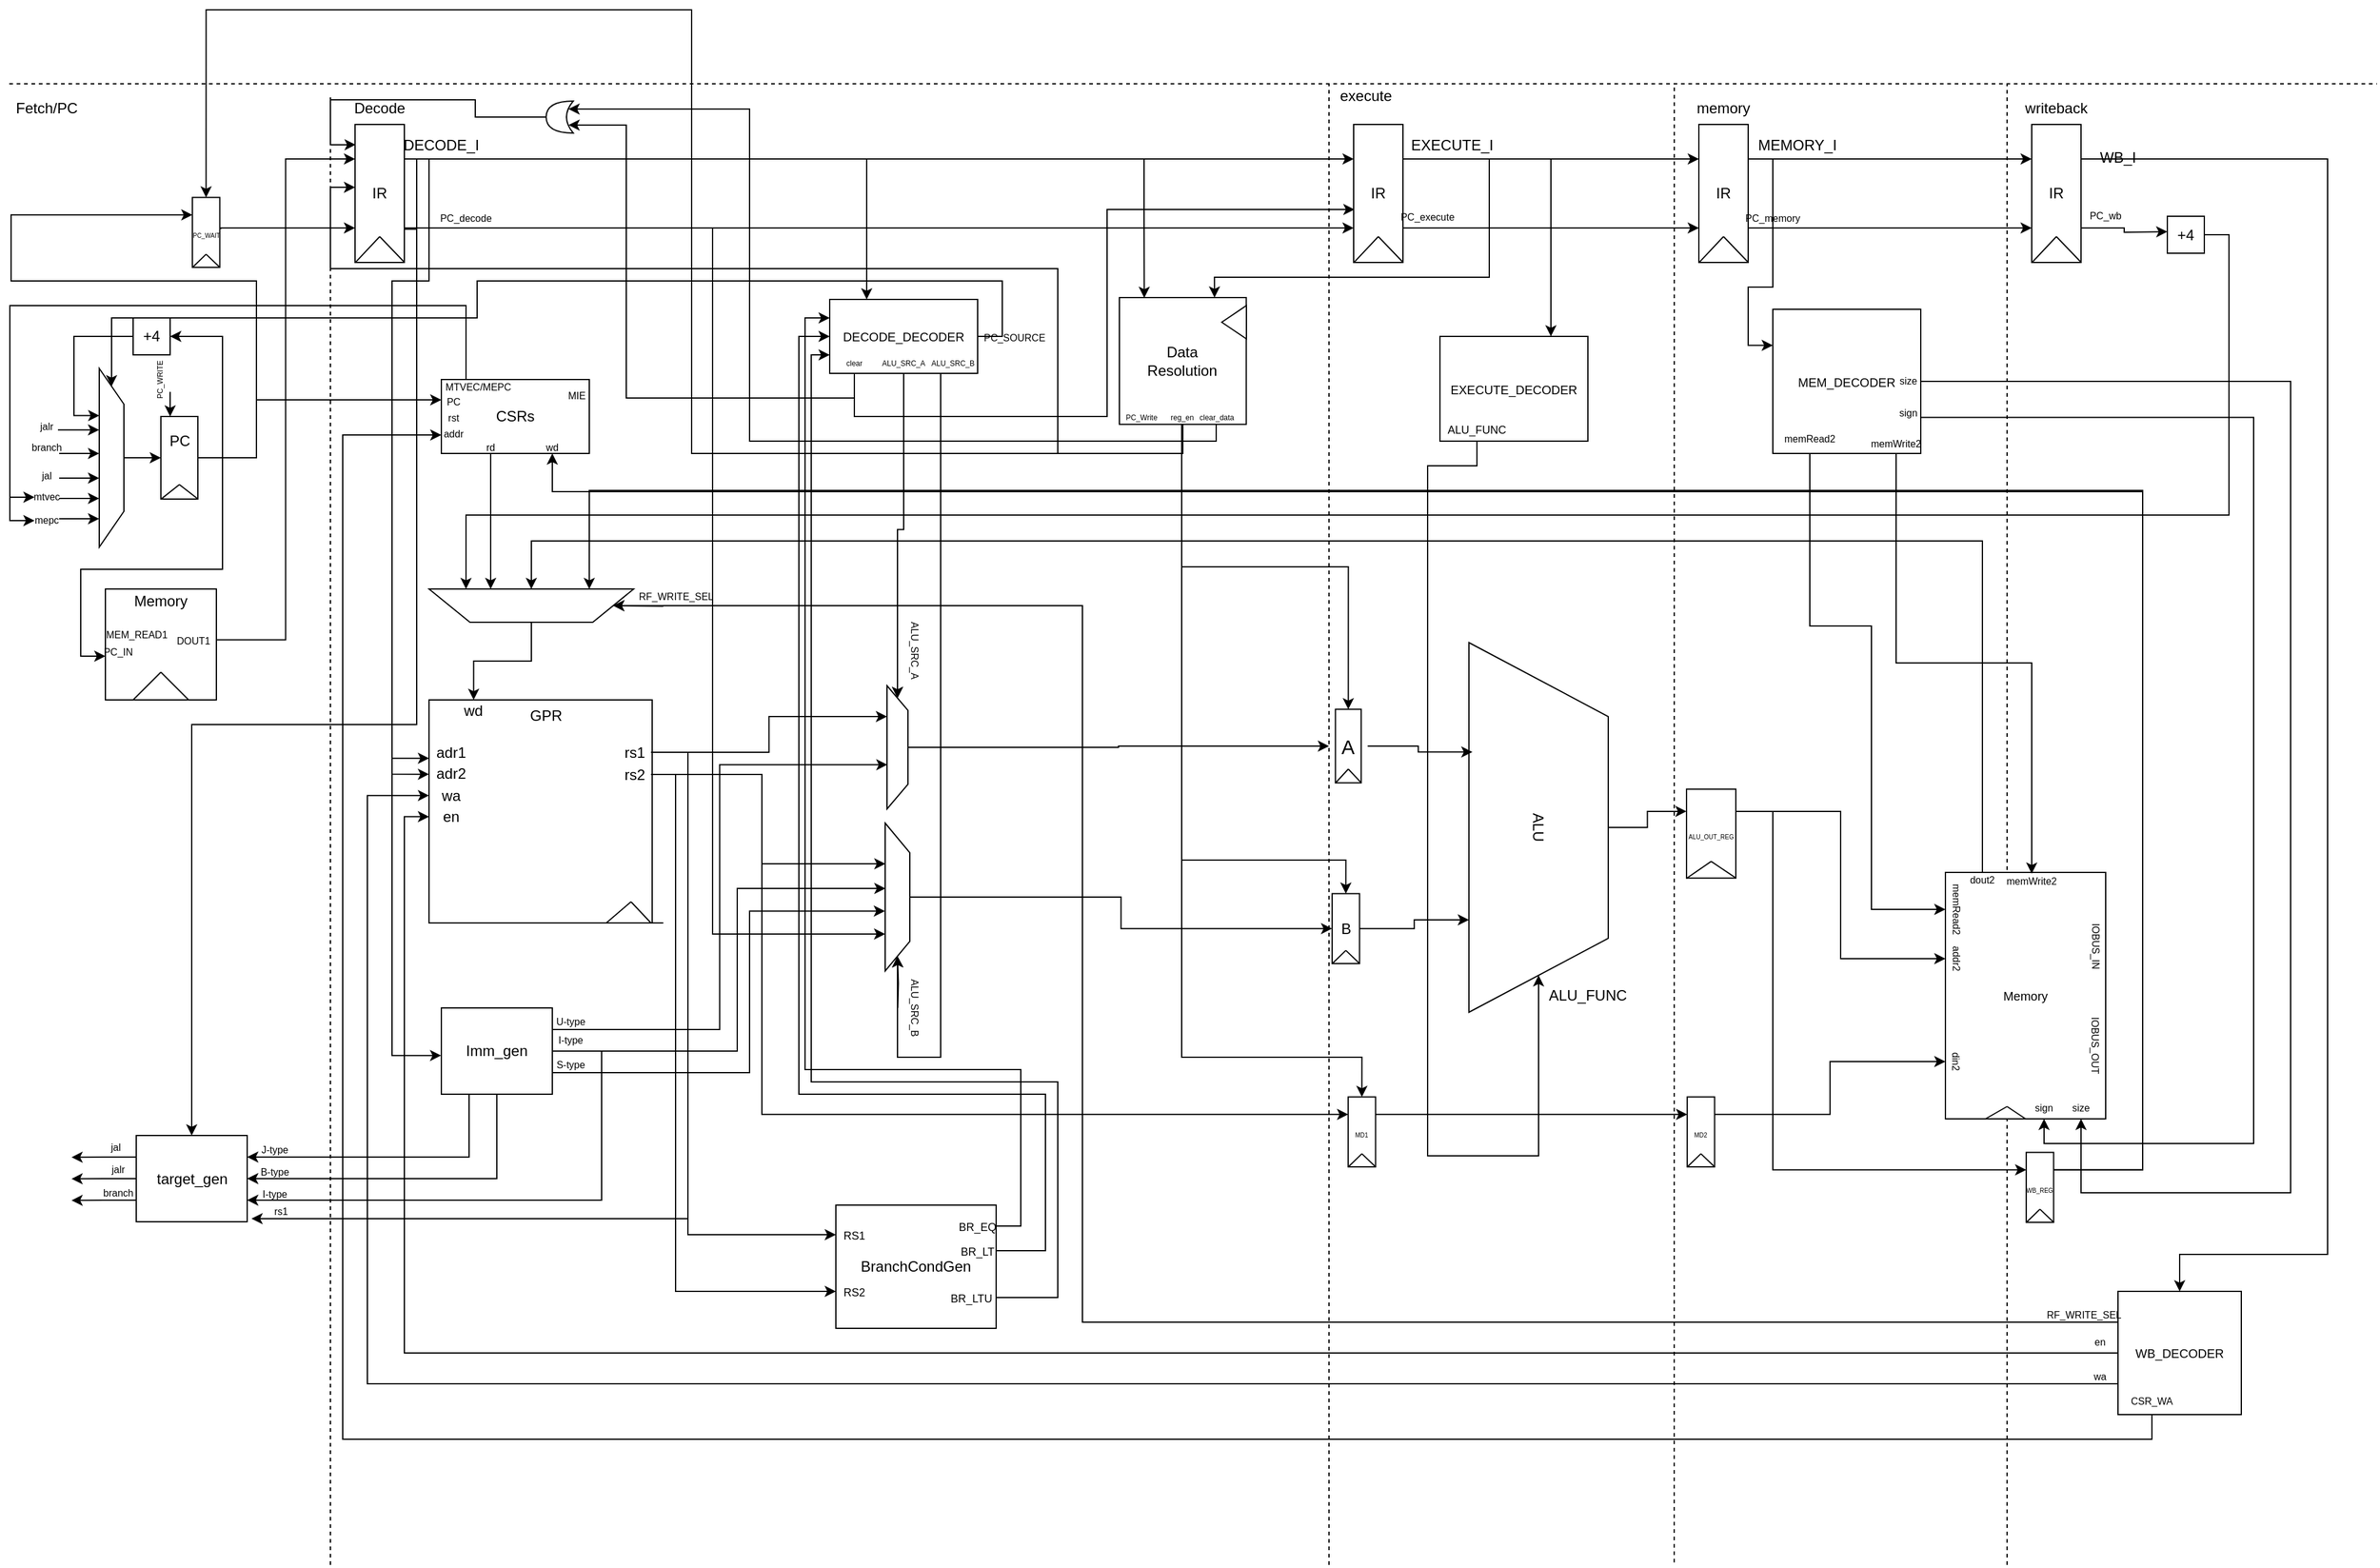 <mxfile version="12.2.2" type="device" pages="1"><diagram id="yyc3Uk4JYR91p4fASKHG" name="Page-1"><mxGraphModel dx="3482" dy="2065" grid="1" gridSize="10" guides="1" tooltips="1" connect="1" arrows="1" fold="1" page="1" pageScale="1" pageWidth="1920" pageHeight="1200" math="0" shadow="0"><root><mxCell id="0"/><mxCell id="1" parent="0"/><mxCell id="xT4s-kxjBnBDxghF9oyi-1" value="" style="endArrow=none;dashed=1;html=1;" parent="1" edge="1"><mxGeometry width="50" height="50" relative="1" as="geometry"><mxPoint x="260" y="1202" as="sourcePoint"/><mxPoint x="260.0" y="9.5" as="targetPoint"/></mxGeometry></mxCell><mxCell id="xT4s-kxjBnBDxghF9oyi-2" value="" style="endArrow=none;dashed=1;html=1;" parent="1" edge="1"><mxGeometry width="50" height="50" relative="1" as="geometry"><mxPoint x="1070" y="1202" as="sourcePoint"/><mxPoint x="1070.0" y="-4.547e-13" as="targetPoint"/></mxGeometry></mxCell><mxCell id="xT4s-kxjBnBDxghF9oyi-3" value="" style="endArrow=none;dashed=1;html=1;" parent="1" edge="1"><mxGeometry width="50" height="50" relative="1" as="geometry"><mxPoint x="1350" y="1200" as="sourcePoint"/><mxPoint x="1350.083" as="targetPoint"/></mxGeometry></mxCell><mxCell id="xT4s-kxjBnBDxghF9oyi-4" value="" style="endArrow=none;dashed=1;html=1;" parent="1" edge="1"><mxGeometry width="50" height="50" relative="1" as="geometry"><mxPoint x="1620" y="1202" as="sourcePoint"/><mxPoint x="1620" y="-0.5" as="targetPoint"/></mxGeometry></mxCell><mxCell id="xT4s-kxjBnBDxghF9oyi-5" value="Fetch/PC" style="text;html=1;strokeColor=none;fillColor=none;align=center;verticalAlign=middle;whiteSpace=wrap;rounded=0;" parent="1" vertex="1"><mxGeometry x="10" y="10" width="40" height="20" as="geometry"/></mxCell><mxCell id="xT4s-kxjBnBDxghF9oyi-6" value="Decode" style="text;html=1;strokeColor=none;fillColor=none;align=center;verticalAlign=middle;whiteSpace=wrap;rounded=0;" parent="1" vertex="1"><mxGeometry x="280" y="10" width="40" height="20" as="geometry"/></mxCell><mxCell id="xT4s-kxjBnBDxghF9oyi-7" value="" style="endArrow=none;dashed=1;html=1;" parent="1" edge="1"><mxGeometry width="50" height="50" relative="1" as="geometry"><mxPoint x="-0.5" as="sourcePoint"/><mxPoint x="1920" as="targetPoint"/></mxGeometry></mxCell><mxCell id="xT4s-kxjBnBDxghF9oyi-9" value="memory" style="text;html=1;strokeColor=none;fillColor=none;align=center;verticalAlign=middle;whiteSpace=wrap;rounded=0;" parent="1" vertex="1"><mxGeometry x="1370" y="10" width="40" height="20" as="geometry"/></mxCell><mxCell id="xT4s-kxjBnBDxghF9oyi-10" value="writeback" style="text;html=1;strokeColor=none;fillColor=none;align=center;verticalAlign=middle;whiteSpace=wrap;rounded=0;" parent="1" vertex="1"><mxGeometry x="1640" y="10" width="40" height="20" as="geometry"/></mxCell><mxCell id="xT4s-kxjBnBDxghF9oyi-16" value="" style="group" parent="1" vertex="1" connectable="0"><mxGeometry x="270" y="-1" width="60" height="152" as="geometry"/></mxCell><mxCell id="xT4s-kxjBnBDxghF9oyi-17" value="" style="rounded=0;whiteSpace=wrap;html=1;" parent="xT4s-kxjBnBDxghF9oyi-16" vertex="1"><mxGeometry x="10" y="34" width="40" height="112" as="geometry"/></mxCell><mxCell id="xT4s-kxjBnBDxghF9oyi-18" value="IR" style="text;html=1;strokeColor=none;fillColor=none;align=center;verticalAlign=middle;whiteSpace=wrap;rounded=0;" parent="xT4s-kxjBnBDxghF9oyi-16" vertex="1"><mxGeometry x="10" y="80" width="40" height="20" as="geometry"/></mxCell><mxCell id="xT4s-kxjBnBDxghF9oyi-19" value="" style="endArrow=none;html=1;exitX=-0.001;exitY=1.003;exitDx=0;exitDy=0;exitPerimeter=0;" parent="xT4s-kxjBnBDxghF9oyi-16" source="xT4s-kxjBnBDxghF9oyi-17" edge="1"><mxGeometry width="50" height="50" relative="1" as="geometry"><mxPoint y="155" as="sourcePoint"/><mxPoint x="30" y="125" as="targetPoint"/></mxGeometry></mxCell><mxCell id="xT4s-kxjBnBDxghF9oyi-20" value="" style="endArrow=none;html=1;exitX=1.004;exitY=1;exitDx=0;exitDy=0;exitPerimeter=0;" parent="xT4s-kxjBnBDxghF9oyi-16" source="xT4s-kxjBnBDxghF9oyi-17" edge="1"><mxGeometry width="50" height="50" relative="1" as="geometry"><mxPoint x="9.94" y="162.122" as="sourcePoint"/><mxPoint x="30" y="125" as="targetPoint"/></mxGeometry></mxCell><mxCell id="xT4s-kxjBnBDxghF9oyi-21" value="" style="group" parent="1" vertex="1" connectable="0"><mxGeometry x="1080" y="-1" width="60" height="152" as="geometry"/></mxCell><mxCell id="xT4s-kxjBnBDxghF9oyi-22" value="" style="rounded=0;whiteSpace=wrap;html=1;" parent="xT4s-kxjBnBDxghF9oyi-21" vertex="1"><mxGeometry x="10" y="34" width="40" height="112" as="geometry"/></mxCell><mxCell id="xT4s-kxjBnBDxghF9oyi-23" value="IR" style="text;html=1;strokeColor=none;fillColor=none;align=center;verticalAlign=middle;whiteSpace=wrap;rounded=0;" parent="xT4s-kxjBnBDxghF9oyi-21" vertex="1"><mxGeometry x="10" y="80" width="40" height="20" as="geometry"/></mxCell><mxCell id="xT4s-kxjBnBDxghF9oyi-24" value="" style="endArrow=none;html=1;exitX=-0.001;exitY=1.003;exitDx=0;exitDy=0;exitPerimeter=0;" parent="xT4s-kxjBnBDxghF9oyi-21" source="xT4s-kxjBnBDxghF9oyi-22" edge="1"><mxGeometry width="50" height="50" relative="1" as="geometry"><mxPoint y="155" as="sourcePoint"/><mxPoint x="30" y="125" as="targetPoint"/></mxGeometry></mxCell><mxCell id="xT4s-kxjBnBDxghF9oyi-25" value="" style="endArrow=none;html=1;exitX=1.004;exitY=1;exitDx=0;exitDy=0;exitPerimeter=0;" parent="xT4s-kxjBnBDxghF9oyi-21" source="xT4s-kxjBnBDxghF9oyi-22" edge="1"><mxGeometry width="50" height="50" relative="1" as="geometry"><mxPoint x="9.94" y="162.122" as="sourcePoint"/><mxPoint x="30" y="125" as="targetPoint"/></mxGeometry></mxCell><mxCell id="xT4s-kxjBnBDxghF9oyi-8" value="execute" style="text;html=1;strokeColor=none;fillColor=none;align=center;verticalAlign=middle;whiteSpace=wrap;rounded=0;" parent="xT4s-kxjBnBDxghF9oyi-21" vertex="1"><mxGeometry y="0.5" width="40" height="20" as="geometry"/></mxCell><mxCell id="xT4s-kxjBnBDxghF9oyi-26" value="" style="group" parent="1" vertex="1" connectable="0"><mxGeometry x="1360" y="-1" width="60" height="152" as="geometry"/></mxCell><mxCell id="xT4s-kxjBnBDxghF9oyi-27" value="" style="rounded=0;whiteSpace=wrap;html=1;" parent="xT4s-kxjBnBDxghF9oyi-26" vertex="1"><mxGeometry x="10" y="34" width="40" height="112" as="geometry"/></mxCell><mxCell id="xT4s-kxjBnBDxghF9oyi-28" value="IR" style="text;html=1;strokeColor=none;fillColor=none;align=center;verticalAlign=middle;whiteSpace=wrap;rounded=0;" parent="xT4s-kxjBnBDxghF9oyi-26" vertex="1"><mxGeometry y="79.961" width="60" height="20.263" as="geometry"/></mxCell><mxCell id="xT4s-kxjBnBDxghF9oyi-29" value="" style="endArrow=none;html=1;exitX=-0.001;exitY=1.003;exitDx=0;exitDy=0;exitPerimeter=0;" parent="xT4s-kxjBnBDxghF9oyi-26" source="xT4s-kxjBnBDxghF9oyi-27" edge="1"><mxGeometry width="50" height="50" relative="1" as="geometry"><mxPoint y="155" as="sourcePoint"/><mxPoint x="30" y="125" as="targetPoint"/></mxGeometry></mxCell><mxCell id="xT4s-kxjBnBDxghF9oyi-30" value="" style="endArrow=none;html=1;exitX=1.004;exitY=1;exitDx=0;exitDy=0;exitPerimeter=0;" parent="xT4s-kxjBnBDxghF9oyi-26" source="xT4s-kxjBnBDxghF9oyi-27" edge="1"><mxGeometry width="50" height="50" relative="1" as="geometry"><mxPoint x="9.94" y="162.122" as="sourcePoint"/><mxPoint x="30" y="125" as="targetPoint"/></mxGeometry></mxCell><mxCell id="xT4s-kxjBnBDxghF9oyi-31" value="" style="group" parent="1" vertex="1" connectable="0"><mxGeometry x="1630" y="-1" width="80" height="152" as="geometry"/></mxCell><mxCell id="xT4s-kxjBnBDxghF9oyi-32" value="" style="rounded=0;whiteSpace=wrap;html=1;" parent="xT4s-kxjBnBDxghF9oyi-31" vertex="1"><mxGeometry x="10" y="34" width="40" height="112" as="geometry"/></mxCell><mxCell id="xT4s-kxjBnBDxghF9oyi-33" value="IR" style="text;html=1;strokeColor=none;fillColor=none;align=center;verticalAlign=middle;whiteSpace=wrap;rounded=0;" parent="xT4s-kxjBnBDxghF9oyi-31" vertex="1"><mxGeometry y="79.961" width="60" height="20.263" as="geometry"/></mxCell><mxCell id="xT4s-kxjBnBDxghF9oyi-34" value="" style="endArrow=none;html=1;exitX=-0.001;exitY=1.003;exitDx=0;exitDy=0;exitPerimeter=0;" parent="xT4s-kxjBnBDxghF9oyi-31" source="xT4s-kxjBnBDxghF9oyi-32" edge="1"><mxGeometry width="50" height="50" relative="1" as="geometry"><mxPoint y="155" as="sourcePoint"/><mxPoint x="30" y="125" as="targetPoint"/></mxGeometry></mxCell><mxCell id="xT4s-kxjBnBDxghF9oyi-35" value="" style="endArrow=none;html=1;exitX=1.004;exitY=1;exitDx=0;exitDy=0;exitPerimeter=0;" parent="xT4s-kxjBnBDxghF9oyi-31" source="xT4s-kxjBnBDxghF9oyi-32" edge="1"><mxGeometry width="50" height="50" relative="1" as="geometry"><mxPoint x="9.94" y="162.122" as="sourcePoint"/><mxPoint x="30" y="125" as="targetPoint"/></mxGeometry></mxCell><mxCell id="Y3N8VXGvKxDx-O2wMx4W-99" value="&lt;span style=&quot;font-size: 8px&quot;&gt;PC_wb&lt;/span&gt;" style="text;html=1;strokeColor=none;fillColor=none;align=center;verticalAlign=middle;whiteSpace=wrap;rounded=0;" parent="xT4s-kxjBnBDxghF9oyi-31" vertex="1"><mxGeometry x="50" y="100" width="40" height="13" as="geometry"/></mxCell><mxCell id="xT4s-kxjBnBDxghF9oyi-43" style="edgeStyle=orthogonalEdgeStyle;rounded=0;orthogonalLoop=1;jettySize=auto;html=1;exitX=1;exitY=0.25;exitDx=0;exitDy=0;entryX=0;entryY=0.25;entryDx=0;entryDy=0;" parent="1" source="xT4s-kxjBnBDxghF9oyi-17" target="xT4s-kxjBnBDxghF9oyi-22" edge="1"><mxGeometry relative="1" as="geometry"/></mxCell><mxCell id="xT4s-kxjBnBDxghF9oyi-44" style="edgeStyle=orthogonalEdgeStyle;rounded=0;orthogonalLoop=1;jettySize=auto;html=1;exitX=1;exitY=0.25;exitDx=0;exitDy=0;entryX=0;entryY=0.25;entryDx=0;entryDy=0;" parent="1" source="xT4s-kxjBnBDxghF9oyi-22" target="xT4s-kxjBnBDxghF9oyi-27" edge="1"><mxGeometry relative="1" as="geometry"/></mxCell><mxCell id="xT4s-kxjBnBDxghF9oyi-45" style="edgeStyle=orthogonalEdgeStyle;rounded=0;orthogonalLoop=1;jettySize=auto;html=1;exitX=1;exitY=0.25;exitDx=0;exitDy=0;entryX=0;entryY=0.25;entryDx=0;entryDy=0;" parent="1" source="xT4s-kxjBnBDxghF9oyi-27" target="xT4s-kxjBnBDxghF9oyi-32" edge="1"><mxGeometry relative="1" as="geometry"/></mxCell><mxCell id="xT4s-kxjBnBDxghF9oyi-46" value="DECODE_I" style="text;html=1;strokeColor=none;fillColor=none;align=center;verticalAlign=middle;whiteSpace=wrap;rounded=0;" parent="1" vertex="1"><mxGeometry x="330" y="40" width="40" height="20" as="geometry"/></mxCell><mxCell id="xT4s-kxjBnBDxghF9oyi-47" value="EXECUTE_I" style="text;html=1;strokeColor=none;fillColor=none;align=center;verticalAlign=middle;whiteSpace=wrap;rounded=0;" parent="1" vertex="1"><mxGeometry x="1150" y="40" width="40" height="20" as="geometry"/></mxCell><mxCell id="xT4s-kxjBnBDxghF9oyi-48" value="MEMORY_I" style="text;html=1;strokeColor=none;fillColor=none;align=center;verticalAlign=middle;whiteSpace=wrap;rounded=0;" parent="1" vertex="1"><mxGeometry x="1430" y="40" width="40" height="20" as="geometry"/></mxCell><mxCell id="xT4s-kxjBnBDxghF9oyi-49" value="WB_I" style="text;html=1;strokeColor=none;fillColor=none;align=center;verticalAlign=middle;whiteSpace=wrap;rounded=0;" parent="1" vertex="1"><mxGeometry x="1690" y="50" width="40" height="20" as="geometry"/></mxCell><mxCell id="WwDJK-4Y9xHY7GHDowJt-51" value="" style="group" parent="1" vertex="1" connectable="0"><mxGeometry x="10" y="190" width="150.5" height="166" as="geometry"/></mxCell><mxCell id="WwDJK-4Y9xHY7GHDowJt-27" value="" style="group" parent="WwDJK-4Y9xHY7GHDowJt-51" vertex="1" connectable="0"><mxGeometry y="40" width="150.5" height="126" as="geometry"/></mxCell><mxCell id="WwDJK-4Y9xHY7GHDowJt-4" value="" style="group" parent="WwDJK-4Y9xHY7GHDowJt-27" vertex="1" connectable="0"><mxGeometry y="40" width="150.5" height="86" as="geometry"/></mxCell><mxCell id="WwDJK-4Y9xHY7GHDowJt-40" value="" style="group" parent="WwDJK-4Y9xHY7GHDowJt-4" vertex="1" connectable="0"><mxGeometry y="-20" width="150.5" height="106" as="geometry"/></mxCell><mxCell id="WwDJK-4Y9xHY7GHDowJt-41" value="" style="group" parent="WwDJK-4Y9xHY7GHDowJt-40" vertex="1" connectable="0"><mxGeometry width="150.5" height="106" as="geometry"/></mxCell><mxCell id="WwDJK-4Y9xHY7GHDowJt-50" value="" style="group" parent="WwDJK-4Y9xHY7GHDowJt-41" vertex="1" connectable="0"><mxGeometry y="20" width="145" height="86" as="geometry"/></mxCell><mxCell id="WwDJK-4Y9xHY7GHDowJt-2" value="" style="shape=trapezoid;perimeter=trapezoidPerimeter;whiteSpace=wrap;html=1;rotation=90;" parent="WwDJK-4Y9xHY7GHDowJt-50" vertex="1"><mxGeometry y="23.5" width="145" height="20" as="geometry"/></mxCell><mxCell id="WwDJK-4Y9xHY7GHDowJt-37" style="edgeStyle=orthogonalEdgeStyle;rounded=0;orthogonalLoop=1;jettySize=auto;html=1;entryX=0.844;entryY=1.006;entryDx=0;entryDy=0;entryPerimeter=0;exitX=0.951;exitY=1.143;exitDx=0;exitDy=0;exitPerimeter=0;" parent="WwDJK-4Y9xHY7GHDowJt-50" source="WwDJK-4Y9xHY7GHDowJt-42" edge="1"><mxGeometry relative="1" as="geometry"><mxPoint x="62.381" y="10.524" as="targetPoint"/><mxPoint x="40" y="11" as="sourcePoint"/></mxGeometry></mxCell><mxCell id="WwDJK-4Y9xHY7GHDowJt-42" value="&lt;font style=&quot;font-size: 8px&quot;&gt;jalr&lt;/font&gt;" style="text;html=1;strokeColor=none;fillColor=none;align=center;verticalAlign=middle;whiteSpace=wrap;rounded=0;" parent="WwDJK-4Y9xHY7GHDowJt-50" vertex="1"><mxGeometry x="10" y="4" width="20" height="6" as="geometry"/></mxCell><mxCell id="WwDJK-4Y9xHY7GHDowJt-44" value="&lt;span style=&quot;font-size: 8px&quot;&gt;branch&lt;/span&gt;" style="text;html=1;strokeColor=none;fillColor=none;align=center;verticalAlign=middle;whiteSpace=wrap;rounded=0;" parent="WwDJK-4Y9xHY7GHDowJt-50" vertex="1"><mxGeometry x="10" y="20.5" width="20" height="6" as="geometry"/></mxCell><mxCell id="WwDJK-4Y9xHY7GHDowJt-45" value="&lt;font style=&quot;font-size: 8px&quot;&gt;jal&lt;/font&gt;" style="text;html=1;strokeColor=none;fillColor=none;align=center;verticalAlign=middle;whiteSpace=wrap;rounded=0;" parent="WwDJK-4Y9xHY7GHDowJt-50" vertex="1"><mxGeometry x="10" y="43.5" width="20" height="6" as="geometry"/></mxCell><mxCell id="WwDJK-4Y9xHY7GHDowJt-47" value="&lt;span style=&quot;font-size: 8px&quot;&gt;mtvec&lt;/span&gt;" style="text;html=1;strokeColor=none;fillColor=none;align=center;verticalAlign=middle;whiteSpace=wrap;rounded=0;" parent="WwDJK-4Y9xHY7GHDowJt-50" vertex="1"><mxGeometry x="10" y="61" width="20" height="6" as="geometry"/></mxCell><mxCell id="WwDJK-4Y9xHY7GHDowJt-46" value="&lt;span style=&quot;font-size: 8px&quot;&gt;mepc&lt;/span&gt;" style="text;html=1;strokeColor=none;fillColor=none;align=center;verticalAlign=middle;whiteSpace=wrap;rounded=0;" parent="WwDJK-4Y9xHY7GHDowJt-50" vertex="1"><mxGeometry x="10" y="80" width="20" height="6" as="geometry"/></mxCell><mxCell id="WwDJK-4Y9xHY7GHDowJt-33" value="" style="endArrow=none;html=1;entryX=0.5;entryY=1;entryDx=0;entryDy=0;exitX=0.75;exitY=1;exitDx=0;exitDy=0;" parent="WwDJK-4Y9xHY7GHDowJt-50" source="WwDJK-4Y9xHY7GHDowJt-2" target="WwDJK-4Y9xHY7GHDowJt-2" edge="1"><mxGeometry width="50" height="50" relative="1" as="geometry"><mxPoint x="-10" y="80" as="sourcePoint"/><mxPoint x="40" y="30" as="targetPoint"/></mxGeometry></mxCell><mxCell id="WwDJK-4Y9xHY7GHDowJt-52" value="" style="group" parent="WwDJK-4Y9xHY7GHDowJt-41" vertex="1" connectable="0"><mxGeometry x="30" width="120.5" height="103" as="geometry"/></mxCell><mxCell id="xT4s-kxjBnBDxghF9oyi-11" value="" style="group" parent="WwDJK-4Y9xHY7GHDowJt-52" vertex="1" connectable="0"><mxGeometry x="82.5" y="20" width="38" height="77" as="geometry"/></mxCell><mxCell id="xT4s-kxjBnBDxghF9oyi-12" value="" style="rounded=0;whiteSpace=wrap;html=1;" parent="xT4s-kxjBnBDxghF9oyi-11" vertex="1"><mxGeometry width="30" height="67" as="geometry"/></mxCell><mxCell id="xT4s-kxjBnBDxghF9oyi-13" value="PC" style="text;html=1;strokeColor=none;fillColor=none;align=center;verticalAlign=middle;whiteSpace=wrap;rounded=0;" parent="xT4s-kxjBnBDxghF9oyi-11" vertex="1"><mxGeometry y="15.665" width="30" height="8.951" as="geometry"/></mxCell><mxCell id="xT4s-kxjBnBDxghF9oyi-14" value="" style="endArrow=none;html=1;exitX=-0.001;exitY=1.003;exitDx=0;exitDy=0;exitPerimeter=0;" parent="xT4s-kxjBnBDxghF9oyi-11" source="xT4s-kxjBnBDxghF9oyi-12" edge="1"><mxGeometry width="50" height="50" relative="1" as="geometry"><mxPoint y="68.473" as="sourcePoint"/><mxPoint x="15" y="55.22" as="targetPoint"/></mxGeometry></mxCell><mxCell id="xT4s-kxjBnBDxghF9oyi-15" value="" style="endArrow=none;html=1;exitX=1.004;exitY=1;exitDx=0;exitDy=0;exitPerimeter=0;" parent="xT4s-kxjBnBDxghF9oyi-11" source="xT4s-kxjBnBDxghF9oyi-12" edge="1"><mxGeometry width="50" height="50" relative="1" as="geometry"><mxPoint x="4.97" y="71.619" as="sourcePoint"/><mxPoint x="15" y="55.22" as="targetPoint"/></mxGeometry></mxCell><mxCell id="WwDJK-4Y9xHY7GHDowJt-3" style="edgeStyle=orthogonalEdgeStyle;rounded=0;orthogonalLoop=1;jettySize=auto;html=1;exitX=0.5;exitY=0;exitDx=0;exitDy=0;entryX=0;entryY=0.5;entryDx=0;entryDy=0;" parent="WwDJK-4Y9xHY7GHDowJt-52" source="WwDJK-4Y9xHY7GHDowJt-2" target="xT4s-kxjBnBDxghF9oyi-12" edge="1"><mxGeometry relative="1" as="geometry"/></mxCell><mxCell id="WwDJK-4Y9xHY7GHDowJt-23" style="edgeStyle=orthogonalEdgeStyle;rounded=0;orthogonalLoop=1;jettySize=auto;html=1;entryX=0.25;entryY=0;entryDx=0;entryDy=0;" parent="WwDJK-4Y9xHY7GHDowJt-52" target="xT4s-kxjBnBDxghF9oyi-12" edge="1"><mxGeometry relative="1" as="geometry"><mxPoint x="90" as="sourcePoint"/></mxGeometry></mxCell><mxCell id="WwDJK-4Y9xHY7GHDowJt-34" style="edgeStyle=orthogonalEdgeStyle;rounded=0;orthogonalLoop=1;jettySize=auto;html=1;entryX=0.844;entryY=1.006;entryDx=0;entryDy=0;entryPerimeter=0;" parent="WwDJK-4Y9xHY7GHDowJt-52" target="WwDJK-4Y9xHY7GHDowJt-2" edge="1"><mxGeometry relative="1" as="geometry"><mxPoint x="10" y="60" as="targetPoint"/><mxPoint y="103" as="sourcePoint"/></mxGeometry></mxCell><mxCell id="WwDJK-4Y9xHY7GHDowJt-38" style="edgeStyle=orthogonalEdgeStyle;rounded=0;orthogonalLoop=1;jettySize=auto;html=1;entryX=0.844;entryY=1.006;entryDx=0;entryDy=0;entryPerimeter=0;" parent="WwDJK-4Y9xHY7GHDowJt-52" edge="1"><mxGeometry relative="1" as="geometry"><mxPoint x="32.381" y="50.524" as="targetPoint"/><mxPoint y="50" as="sourcePoint"/></mxGeometry></mxCell><mxCell id="WwDJK-4Y9xHY7GHDowJt-39" style="edgeStyle=orthogonalEdgeStyle;rounded=0;orthogonalLoop=1;jettySize=auto;html=1;entryX=0.844;entryY=1.006;entryDx=0;entryDy=0;entryPerimeter=0;" parent="WwDJK-4Y9xHY7GHDowJt-52" edge="1"><mxGeometry relative="1" as="geometry"><mxPoint x="32.381" y="70.524" as="targetPoint"/><mxPoint y="70" as="sourcePoint"/></mxGeometry></mxCell><mxCell id="WwDJK-4Y9xHY7GHDowJt-36" style="edgeStyle=orthogonalEdgeStyle;rounded=0;orthogonalLoop=1;jettySize=auto;html=1;entryX=0.844;entryY=1.006;entryDx=0;entryDy=0;entryPerimeter=0;" parent="WwDJK-4Y9xHY7GHDowJt-52" edge="1"><mxGeometry relative="1" as="geometry"><mxPoint x="32.381" y="86.881" as="targetPoint"/><mxPoint y="86.5" as="sourcePoint"/></mxGeometry></mxCell><mxCell id="WwDJK-4Y9xHY7GHDowJt-25" value="&lt;font style=&quot;font-size: 6px&quot;&gt;PC_WRITE&lt;/font&gt;" style="text;html=1;strokeColor=none;fillColor=none;align=center;verticalAlign=middle;whiteSpace=wrap;rounded=0;rotation=-90;" parent="WwDJK-4Y9xHY7GHDowJt-27" vertex="1"><mxGeometry x="90" width="40" height="20" as="geometry"/></mxCell><mxCell id="WwDJK-4Y9xHY7GHDowJt-30" value="" style="group" parent="WwDJK-4Y9xHY7GHDowJt-51" vertex="1" connectable="0"><mxGeometry x="90" width="30" height="30" as="geometry"/></mxCell><mxCell id="WwDJK-4Y9xHY7GHDowJt-28" value="" style="rounded=0;whiteSpace=wrap;html=1;" parent="WwDJK-4Y9xHY7GHDowJt-30" vertex="1"><mxGeometry width="30" height="30" as="geometry"/></mxCell><mxCell id="WwDJK-4Y9xHY7GHDowJt-29" value="+4" style="text;html=1;strokeColor=none;fillColor=none;align=center;verticalAlign=middle;whiteSpace=wrap;rounded=0;" parent="WwDJK-4Y9xHY7GHDowJt-30" vertex="1"><mxGeometry y="7.5" width="30" height="15" as="geometry"/></mxCell><mxCell id="WwDJK-4Y9xHY7GHDowJt-32" style="edgeStyle=orthogonalEdgeStyle;rounded=0;orthogonalLoop=1;jettySize=auto;html=1;exitX=0;exitY=0.5;exitDx=0;exitDy=0;entryX=0.264;entryY=0.998;entryDx=0;entryDy=0;entryPerimeter=0;" parent="WwDJK-4Y9xHY7GHDowJt-51" source="WwDJK-4Y9xHY7GHDowJt-29" target="WwDJK-4Y9xHY7GHDowJt-2" edge="1"><mxGeometry relative="1" as="geometry"><Array as="points"><mxPoint x="42" y="15"/><mxPoint x="42" y="79"/></Array></mxGeometry></mxCell><mxCell id="HF-T8gVDYWp2tUK6mGtr-48" style="edgeStyle=orthogonalEdgeStyle;rounded=0;orthogonalLoop=1;jettySize=auto;html=1;exitX=1;exitY=0.5;exitDx=0;exitDy=0;entryX=1;entryY=0.5;entryDx=0;entryDy=0;" parent="WwDJK-4Y9xHY7GHDowJt-51" source="xT4s-kxjBnBDxghF9oyi-12" target="WwDJK-4Y9xHY7GHDowJt-29" edge="1"><mxGeometry relative="1" as="geometry"/></mxCell><mxCell id="WwDJK-4Y9xHY7GHDowJt-60" value="" style="group" parent="1" vertex="1" connectable="0"><mxGeometry x="142.5" y="75" width="50" height="77" as="geometry"/></mxCell><mxCell id="WwDJK-4Y9xHY7GHDowJt-54" value="" style="group" parent="WwDJK-4Y9xHY7GHDowJt-60" vertex="1" connectable="0"><mxGeometry width="50" height="77" as="geometry"/></mxCell><mxCell id="WwDJK-4Y9xHY7GHDowJt-55" value="" style="rounded=0;whiteSpace=wrap;html=1;" parent="WwDJK-4Y9xHY7GHDowJt-54" vertex="1"><mxGeometry x="5.556" y="17.224" width="22.222" height="56.737" as="geometry"/></mxCell><mxCell id="WwDJK-4Y9xHY7GHDowJt-56" value="&lt;font style=&quot;font-size: 5px&quot;&gt;PC_WAIT&lt;/font&gt;" style="text;html=1;strokeColor=none;fillColor=none;align=center;verticalAlign=middle;whiteSpace=wrap;rounded=0;" parent="WwDJK-4Y9xHY7GHDowJt-54" vertex="1"><mxGeometry x="5.5" y="40.5" width="23" height="10" as="geometry"/></mxCell><mxCell id="WwDJK-4Y9xHY7GHDowJt-57" value="" style="endArrow=none;html=1;exitX=-0.001;exitY=1.003;exitDx=0;exitDy=0;exitPerimeter=0;" parent="WwDJK-4Y9xHY7GHDowJt-54" source="WwDJK-4Y9xHY7GHDowJt-55" edge="1"><mxGeometry width="50" height="50" relative="1" as="geometry"><mxPoint y="78.52" as="sourcePoint"/><mxPoint x="16.667" y="63.322" as="targetPoint"/></mxGeometry></mxCell><mxCell id="WwDJK-4Y9xHY7GHDowJt-58" value="" style="endArrow=none;html=1;exitX=1.004;exitY=1;exitDx=0;exitDy=0;exitPerimeter=0;" parent="WwDJK-4Y9xHY7GHDowJt-54" source="WwDJK-4Y9xHY7GHDowJt-55" edge="1"><mxGeometry width="50" height="50" relative="1" as="geometry"><mxPoint x="5.522" y="82.127" as="sourcePoint"/><mxPoint x="16.667" y="63.322" as="targetPoint"/></mxGeometry></mxCell><mxCell id="WwDJK-4Y9xHY7GHDowJt-61" style="edgeStyle=orthogonalEdgeStyle;rounded=0;orthogonalLoop=1;jettySize=auto;html=1;exitX=1;exitY=0.5;exitDx=0;exitDy=0;entryX=0;entryY=0.25;entryDx=0;entryDy=0;" parent="1" source="xT4s-kxjBnBDxghF9oyi-12" target="WwDJK-4Y9xHY7GHDowJt-55" edge="1"><mxGeometry relative="1" as="geometry"><Array as="points"><mxPoint x="200" y="304"/><mxPoint x="200" y="160"/><mxPoint x="1" y="160"/><mxPoint x="1" y="106"/></Array></mxGeometry></mxCell><mxCell id="Y3N8VXGvKxDx-O2wMx4W-19" value="" style="group" parent="1" vertex="1" connectable="0"><mxGeometry x="77.5" y="410" width="90" height="90" as="geometry"/></mxCell><mxCell id="Y3N8VXGvKxDx-O2wMx4W-15" value="" style="group" parent="Y3N8VXGvKxDx-O2wMx4W-19" vertex="1" connectable="0"><mxGeometry width="90" height="90" as="geometry"/></mxCell><mxCell id="Y3N8VXGvKxDx-O2wMx4W-13" value="" style="endArrow=none;html=1;" parent="Y3N8VXGvKxDx-O2wMx4W-15" edge="1"><mxGeometry width="50" height="50" relative="1" as="geometry"><mxPoint x="38.571" y="67.5" as="sourcePoint"/><mxPoint x="57.857" y="81.0" as="targetPoint"/></mxGeometry></mxCell><mxCell id="Y3N8VXGvKxDx-O2wMx4W-1" value="" style="rounded=0;whiteSpace=wrap;html=1;" parent="Y3N8VXGvKxDx-O2wMx4W-15" vertex="1"><mxGeometry width="90" height="90.0" as="geometry"/></mxCell><mxCell id="Y3N8VXGvKxDx-O2wMx4W-2" value="Memory" style="text;html=1;strokeColor=none;fillColor=none;align=center;verticalAlign=middle;whiteSpace=wrap;rounded=0;" parent="Y3N8VXGvKxDx-O2wMx4W-15" vertex="1"><mxGeometry x="24.828" y="5.0" width="41.379" height="10.0" as="geometry"/></mxCell><mxCell id="Y3N8VXGvKxDx-O2wMx4W-12" value="" style="endArrow=none;html=1;exitX=0.25;exitY=1;exitDx=0;exitDy=0;" parent="Y3N8VXGvKxDx-O2wMx4W-15" source="Y3N8VXGvKxDx-O2wMx4W-1" edge="1"><mxGeometry width="50" height="50" relative="1" as="geometry"><mxPoint x="12.857" y="94.5" as="sourcePoint"/><mxPoint x="45" y="67.5" as="targetPoint"/></mxGeometry></mxCell><mxCell id="Y3N8VXGvKxDx-O2wMx4W-14" value="" style="endArrow=none;html=1;exitX=0.75;exitY=1;exitDx=0;exitDy=0;" parent="Y3N8VXGvKxDx-O2wMx4W-15" source="Y3N8VXGvKxDx-O2wMx4W-1" edge="1"><mxGeometry width="50" height="50" relative="1" as="geometry"><mxPoint x="35.357" y="103.5" as="sourcePoint"/><mxPoint x="45" y="67.5" as="targetPoint"/></mxGeometry></mxCell><mxCell id="Y3N8VXGvKxDx-O2wMx4W-16" value="&lt;font style=&quot;font-size: 8px&quot;&gt;DOUT1&lt;/font&gt;" style="text;html=1;strokeColor=none;fillColor=none;align=center;verticalAlign=middle;whiteSpace=wrap;rounded=0;" parent="Y3N8VXGvKxDx-O2wMx4W-15" vertex="1"><mxGeometry x="53.929" y="32.5" width="36" height="17.55" as="geometry"/></mxCell><mxCell id="Y3N8VXGvKxDx-O2wMx4W-17" value="&lt;font style=&quot;font-size: 8px&quot;&gt;PC_IN&lt;/font&gt;" style="text;html=1;strokeColor=none;fillColor=none;align=center;verticalAlign=middle;whiteSpace=wrap;rounded=0;" parent="Y3N8VXGvKxDx-O2wMx4W-15" vertex="1"><mxGeometry y="41" width="20" height="18" as="geometry"/></mxCell><mxCell id="Y3N8VXGvKxDx-O2wMx4W-18" value="&lt;font style=&quot;font-size: 8px&quot;&gt;MEM_READ1&lt;/font&gt;" style="text;html=1;strokeColor=none;fillColor=none;align=center;verticalAlign=middle;whiteSpace=wrap;rounded=0;" parent="Y3N8VXGvKxDx-O2wMx4W-15" vertex="1"><mxGeometry x="1" y="27" width="48" height="18" as="geometry"/></mxCell><mxCell id="Y3N8VXGvKxDx-O2wMx4W-20" style="edgeStyle=orthogonalEdgeStyle;rounded=0;orthogonalLoop=1;jettySize=auto;html=1;exitX=1;exitY=0.5;exitDx=0;exitDy=0;entryX=0;entryY=0.75;entryDx=0;entryDy=0;" parent="1" source="xT4s-kxjBnBDxghF9oyi-12" target="Y3N8VXGvKxDx-O2wMx4W-17" edge="1"><mxGeometry relative="1" as="geometry"/></mxCell><mxCell id="Y3N8VXGvKxDx-O2wMx4W-41" value="" style="group" parent="1" vertex="1" connectable="0"><mxGeometry x="340" y="500" width="190" height="181" as="geometry"/></mxCell><mxCell id="Y3N8VXGvKxDx-O2wMx4W-39" value="" style="group" parent="Y3N8VXGvKxDx-O2wMx4W-41" vertex="1" connectable="0"><mxGeometry width="190" height="181" as="geometry"/></mxCell><mxCell id="Y3N8VXGvKxDx-O2wMx4W-26" value="" style="group" parent="Y3N8VXGvKxDx-O2wMx4W-39" vertex="1" connectable="0"><mxGeometry width="190" height="181" as="geometry"/></mxCell><mxCell id="Y3N8VXGvKxDx-O2wMx4W-24" value="" style="whiteSpace=wrap;html=1;aspect=fixed;" parent="Y3N8VXGvKxDx-O2wMx4W-26" vertex="1"><mxGeometry width="181" height="181" as="geometry"/></mxCell><mxCell id="Y3N8VXGvKxDx-O2wMx4W-25" value="GPR" style="text;html=1;strokeColor=none;fillColor=none;align=center;verticalAlign=middle;whiteSpace=wrap;rounded=0;" parent="Y3N8VXGvKxDx-O2wMx4W-26" vertex="1"><mxGeometry x="79.167" y="5.279" width="31.667" height="15.083" as="geometry"/></mxCell><mxCell id="Y3N8VXGvKxDx-O2wMx4W-30" value="" style="group" parent="Y3N8VXGvKxDx-O2wMx4W-26" vertex="1" connectable="0"><mxGeometry x="153.81" y="163.762" width="36.19" height="17.238" as="geometry"/></mxCell><mxCell id="Y3N8VXGvKxDx-O2wMx4W-29" value="" style="endArrow=none;html=1;" parent="Y3N8VXGvKxDx-O2wMx4W-30" edge="1"><mxGeometry width="50" height="50" relative="1" as="geometry"><mxPoint x="-10" y="17.238" as="sourcePoint"/><mxPoint x="10.106" as="targetPoint"/></mxGeometry></mxCell><mxCell id="Y3N8VXGvKxDx-O2wMx4W-27" value="" style="endArrow=none;html=1;" parent="Y3N8VXGvKxDx-O2wMx4W-30" edge="1"><mxGeometry width="50" height="50" relative="1" as="geometry"><mxPoint y="17.238" as="sourcePoint"/><mxPoint x="36.19" y="17.238" as="targetPoint"/></mxGeometry></mxCell><mxCell id="Y3N8VXGvKxDx-O2wMx4W-28" value="" style="endArrow=none;html=1;" parent="Y3N8VXGvKxDx-O2wMx4W-30" edge="1"><mxGeometry width="50" height="50" relative="1" as="geometry"><mxPoint x="26.19" y="17.238" as="sourcePoint"/><mxPoint x="10.106" as="targetPoint"/><Array as="points"><mxPoint x="10.19" y="0.238"/></Array></mxGeometry></mxCell><mxCell id="Y3N8VXGvKxDx-O2wMx4W-31" value="adr1" style="text;html=1;strokeColor=none;fillColor=none;align=center;verticalAlign=middle;whiteSpace=wrap;rounded=0;" parent="Y3N8VXGvKxDx-O2wMx4W-26" vertex="1"><mxGeometry y="34.476" width="36.19" height="17.238" as="geometry"/></mxCell><mxCell id="Y3N8VXGvKxDx-O2wMx4W-32" value="adr2" style="text;html=1;strokeColor=none;fillColor=none;align=center;verticalAlign=middle;whiteSpace=wrap;rounded=0;" parent="Y3N8VXGvKxDx-O2wMx4W-26" vertex="1"><mxGeometry y="51.714" width="36.19" height="17.238" as="geometry"/></mxCell><mxCell id="Y3N8VXGvKxDx-O2wMx4W-33" value="wa" style="text;html=1;strokeColor=none;fillColor=none;align=center;verticalAlign=middle;whiteSpace=wrap;rounded=0;" parent="Y3N8VXGvKxDx-O2wMx4W-26" vertex="1"><mxGeometry y="68.952" width="36.19" height="17.238" as="geometry"/></mxCell><mxCell id="Y3N8VXGvKxDx-O2wMx4W-34" value="en" style="text;html=1;strokeColor=none;fillColor=none;align=center;verticalAlign=middle;whiteSpace=wrap;rounded=0;" parent="Y3N8VXGvKxDx-O2wMx4W-26" vertex="1"><mxGeometry y="86.19" width="36.19" height="17.238" as="geometry"/></mxCell><mxCell id="Y3N8VXGvKxDx-O2wMx4W-35" value="rs1" style="text;html=1;strokeColor=none;fillColor=none;align=center;verticalAlign=middle;whiteSpace=wrap;rounded=0;" parent="Y3N8VXGvKxDx-O2wMx4W-26" vertex="1"><mxGeometry x="154" y="34" width="26" height="17" as="geometry"/></mxCell><mxCell id="Y3N8VXGvKxDx-O2wMx4W-36" value="rs2" style="text;html=1;strokeColor=none;fillColor=none;align=center;verticalAlign=middle;whiteSpace=wrap;rounded=0;" parent="Y3N8VXGvKxDx-O2wMx4W-26" vertex="1"><mxGeometry x="154" y="52" width="26" height="17" as="geometry"/></mxCell><mxCell id="Y3N8VXGvKxDx-O2wMx4W-38" value="wd" style="text;html=1;strokeColor=none;fillColor=none;align=center;verticalAlign=middle;whiteSpace=wrap;rounded=0;" parent="Y3N8VXGvKxDx-O2wMx4W-26" vertex="1"><mxGeometry x="18.095" width="36.19" height="17.238" as="geometry"/></mxCell><mxCell id="Y3N8VXGvKxDx-O2wMx4W-45" style="edgeStyle=orthogonalEdgeStyle;rounded=0;orthogonalLoop=1;jettySize=auto;html=1;exitX=0.5;exitY=0;exitDx=0;exitDy=0;entryX=0.5;entryY=0;entryDx=0;entryDy=0;" parent="1" source="Y3N8VXGvKxDx-O2wMx4W-44" target="Y3N8VXGvKxDx-O2wMx4W-38" edge="1"><mxGeometry relative="1" as="geometry"/></mxCell><mxCell id="Y3N8VXGvKxDx-O2wMx4W-50" value="" style="group" parent="1" vertex="1" connectable="0"><mxGeometry x="340" y="360" width="166" height="77" as="geometry"/></mxCell><mxCell id="Y3N8VXGvKxDx-O2wMx4W-44" value="" style="shape=trapezoid;perimeter=trapezoidPerimeter;whiteSpace=wrap;html=1;rotation=180;" parent="Y3N8VXGvKxDx-O2wMx4W-50" vertex="1"><mxGeometry y="50" width="166" height="27" as="geometry"/></mxCell><mxCell id="Y3N8VXGvKxDx-O2wMx4W-55" value="" style="endArrow=classic;html=1;entryX=0;entryY=0.5;entryDx=0;entryDy=0;" parent="1" target="Y3N8VXGvKxDx-O2wMx4W-44" edge="1"><mxGeometry width="50" height="50" relative="1" as="geometry"><mxPoint x="530" y="424" as="sourcePoint"/><mxPoint x="540" y="450" as="targetPoint"/></mxGeometry></mxCell><mxCell id="Y3N8VXGvKxDx-O2wMx4W-56" value="&lt;font style=&quot;font-size: 8px&quot;&gt;RF_WRITE_SEL&lt;/font&gt;" style="text;html=1;resizable=0;points=[];align=center;verticalAlign=middle;labelBackgroundColor=#ffffff;" parent="Y3N8VXGvKxDx-O2wMx4W-55" vertex="1" connectable="0"><mxGeometry x="-0.455" y="-5" relative="1" as="geometry"><mxPoint x="21" y="-4" as="offset"/></mxGeometry></mxCell><mxCell id="Y3N8VXGvKxDx-O2wMx4W-59" value="CSRs" style="rounded=0;whiteSpace=wrap;html=1;" parent="1" vertex="1"><mxGeometry x="350" y="240" width="120" height="60" as="geometry"/></mxCell><mxCell id="Y3N8VXGvKxDx-O2wMx4W-70" style="edgeStyle=orthogonalEdgeStyle;rounded=0;orthogonalLoop=1;jettySize=auto;html=1;entryX=0;entryY=0.75;entryDx=0;entryDy=0;" parent="1" source="Y3N8VXGvKxDx-O2wMx4W-60" target="WwDJK-4Y9xHY7GHDowJt-47" edge="1"><mxGeometry relative="1" as="geometry"><mxPoint x="60" y="330" as="targetPoint"/><Array as="points"><mxPoint x="370" y="180"/><mxPoint y="180"/><mxPoint y="336"/></Array></mxGeometry></mxCell><mxCell id="cysmC8a_G-jqqWDBVhPq-25" style="edgeStyle=orthogonalEdgeStyle;rounded=0;orthogonalLoop=1;jettySize=auto;html=1;exitX=0.5;exitY=0;exitDx=0;exitDy=0;entryX=0;entryY=0.75;entryDx=0;entryDy=0;" parent="1" source="Y3N8VXGvKxDx-O2wMx4W-60" target="WwDJK-4Y9xHY7GHDowJt-46" edge="1"><mxGeometry relative="1" as="geometry"><Array as="points"><mxPoint x="370" y="180"/><mxPoint y="180"/><mxPoint y="355"/></Array></mxGeometry></mxCell><mxCell id="Y3N8VXGvKxDx-O2wMx4W-60" value="&lt;font style=&quot;font-size: 8px&quot;&gt;MTVEC/MEPC&lt;/font&gt;" style="text;html=1;strokeColor=none;fillColor=none;align=center;verticalAlign=middle;whiteSpace=wrap;rounded=0;" parent="1" vertex="1"><mxGeometry x="360" y="240" width="40" height="10" as="geometry"/></mxCell><mxCell id="Y3N8VXGvKxDx-O2wMx4W-61" value="&lt;font style=&quot;font-size: 8px&quot;&gt;PC&lt;/font&gt;" style="text;html=1;strokeColor=none;fillColor=none;align=center;verticalAlign=middle;whiteSpace=wrap;rounded=0;" parent="1" vertex="1"><mxGeometry x="350" y="250" width="20" height="13" as="geometry"/></mxCell><mxCell id="Y3N8VXGvKxDx-O2wMx4W-62" value="&lt;font style=&quot;font-size: 8px&quot;&gt;rst&lt;/font&gt;" style="text;html=1;strokeColor=none;fillColor=none;align=center;verticalAlign=middle;whiteSpace=wrap;rounded=0;" parent="1" vertex="1"><mxGeometry x="350" y="263" width="20" height="13" as="geometry"/></mxCell><mxCell id="Y3N8VXGvKxDx-O2wMx4W-63" value="&lt;font style=&quot;font-size: 8px&quot;&gt;addr&lt;/font&gt;" style="text;html=1;strokeColor=none;fillColor=none;align=center;verticalAlign=middle;whiteSpace=wrap;rounded=0;" parent="1" vertex="1"><mxGeometry x="350" y="276" width="20" height="13" as="geometry"/></mxCell><mxCell id="Y3N8VXGvKxDx-O2wMx4W-64" value="&lt;font style=&quot;font-size: 8px&quot;&gt;MIE&lt;/font&gt;" style="text;html=1;strokeColor=none;fillColor=none;align=center;verticalAlign=middle;whiteSpace=wrap;rounded=0;" parent="1" vertex="1"><mxGeometry x="450" y="245" width="20" height="13" as="geometry"/></mxCell><mxCell id="Y3N8VXGvKxDx-O2wMx4W-68" style="edgeStyle=orthogonalEdgeStyle;rounded=0;orthogonalLoop=1;jettySize=auto;html=1;exitX=0.5;exitY=1;exitDx=0;exitDy=0;" parent="1" source="Y3N8VXGvKxDx-O2wMx4W-65" edge="1"><mxGeometry relative="1" as="geometry"><mxPoint x="390" y="410" as="targetPoint"/></mxGeometry></mxCell><mxCell id="Y3N8VXGvKxDx-O2wMx4W-65" value="&lt;span style=&quot;font-size: 8px&quot;&gt;rd&lt;/span&gt;" style="text;html=1;strokeColor=none;fillColor=none;align=center;verticalAlign=middle;whiteSpace=wrap;rounded=0;" parent="1" vertex="1"><mxGeometry x="380" y="287" width="20" height="13" as="geometry"/></mxCell><mxCell id="Y3N8VXGvKxDx-O2wMx4W-66" value="&lt;span style=&quot;font-size: 8px&quot;&gt;wd&lt;/span&gt;" style="text;html=1;strokeColor=none;fillColor=none;align=center;verticalAlign=middle;whiteSpace=wrap;rounded=0;" parent="1" vertex="1"><mxGeometry x="430" y="287" width="20" height="13" as="geometry"/></mxCell><mxCell id="Y3N8VXGvKxDx-O2wMx4W-79" style="edgeStyle=orthogonalEdgeStyle;rounded=0;orthogonalLoop=1;jettySize=auto;html=1;exitX=1;exitY=0.25;exitDx=0;exitDy=0;entryX=0.641;entryY=0.982;entryDx=0;entryDy=0;entryPerimeter=0;" parent="1" source="Y3N8VXGvKxDx-O2wMx4W-72" target="Y3N8VXGvKxDx-O2wMx4W-75" edge="1"><mxGeometry relative="1" as="geometry"/></mxCell><mxCell id="Y3N8VXGvKxDx-O2wMx4W-86" style="edgeStyle=orthogonalEdgeStyle;rounded=0;orthogonalLoop=1;jettySize=auto;html=1;exitX=1;exitY=0.5;exitDx=0;exitDy=0;entryX=0.442;entryY=0.99;entryDx=0;entryDy=0;entryPerimeter=0;" parent="1" source="Y3N8VXGvKxDx-O2wMx4W-72" target="Y3N8VXGvKxDx-O2wMx4W-74" edge="1"><mxGeometry relative="1" as="geometry"><Array as="points"><mxPoint x="590" y="785"/><mxPoint x="590" y="653"/></Array></mxGeometry></mxCell><mxCell id="Y3N8VXGvKxDx-O2wMx4W-87" style="edgeStyle=orthogonalEdgeStyle;rounded=0;orthogonalLoop=1;jettySize=auto;html=1;exitX=1;exitY=0.75;exitDx=0;exitDy=0;entryX=0.595;entryY=1.01;entryDx=0;entryDy=0;entryPerimeter=0;" parent="1" source="Y3N8VXGvKxDx-O2wMx4W-72" target="Y3N8VXGvKxDx-O2wMx4W-74" edge="1"><mxGeometry relative="1" as="geometry"><Array as="points"><mxPoint x="600" y="803"/><mxPoint x="600" y="671"/></Array></mxGeometry></mxCell><mxCell id="6A1WwFFUIXVRuLwFnsMr-25" style="edgeStyle=orthogonalEdgeStyle;rounded=0;orthogonalLoop=1;jettySize=auto;html=1;exitX=0.25;exitY=1;exitDx=0;exitDy=0;entryX=1;entryY=0.25;entryDx=0;entryDy=0;" parent="1" source="Y3N8VXGvKxDx-O2wMx4W-72" target="6A1WwFFUIXVRuLwFnsMr-24" edge="1"><mxGeometry relative="1" as="geometry"/></mxCell><mxCell id="6A1WwFFUIXVRuLwFnsMr-26" style="edgeStyle=orthogonalEdgeStyle;rounded=0;orthogonalLoop=1;jettySize=auto;html=1;exitX=0.5;exitY=1;exitDx=0;exitDy=0;entryX=1;entryY=0.5;entryDx=0;entryDy=0;" parent="1" source="Y3N8VXGvKxDx-O2wMx4W-72" target="6A1WwFFUIXVRuLwFnsMr-24" edge="1"><mxGeometry relative="1" as="geometry"/></mxCell><mxCell id="6A1WwFFUIXVRuLwFnsMr-27" style="edgeStyle=orthogonalEdgeStyle;rounded=0;orthogonalLoop=1;jettySize=auto;html=1;exitX=1;exitY=0.5;exitDx=0;exitDy=0;entryX=1;entryY=0.75;entryDx=0;entryDy=0;" parent="1" source="Y3N8VXGvKxDx-O2wMx4W-72" target="6A1WwFFUIXVRuLwFnsMr-24" edge="1"><mxGeometry relative="1" as="geometry"><Array as="points"><mxPoint x="480" y="785"/><mxPoint x="480" y="906"/></Array></mxGeometry></mxCell><mxCell id="Y3N8VXGvKxDx-O2wMx4W-72" value="Imm_gen" style="rounded=0;whiteSpace=wrap;html=1;" parent="1" vertex="1"><mxGeometry x="350" y="750" width="90" height="70" as="geometry"/></mxCell><mxCell id="Y3N8VXGvKxDx-O2wMx4W-73" style="edgeStyle=orthogonalEdgeStyle;rounded=0;orthogonalLoop=1;jettySize=auto;html=1;exitX=1;exitY=0.25;exitDx=0;exitDy=0;entryX=-0.002;entryY=0.551;entryDx=0;entryDy=0;entryPerimeter=0;" parent="1" source="xT4s-kxjBnBDxghF9oyi-17" target="Y3N8VXGvKxDx-O2wMx4W-72" edge="1"><mxGeometry relative="1" as="geometry"><mxPoint x="310" y="230" as="targetPoint"/><Array as="points"><mxPoint x="340" y="61"/><mxPoint x="340" y="160"/><mxPoint x="310" y="160"/><mxPoint x="310" y="789"/></Array></mxGeometry></mxCell><mxCell id="Y3N8VXGvKxDx-O2wMx4W-85" style="edgeStyle=orthogonalEdgeStyle;rounded=0;orthogonalLoop=1;jettySize=auto;html=1;exitX=1;exitY=0.5;exitDx=0;exitDy=0;entryX=1;entryY=0.5;entryDx=0;entryDy=0;" parent="1" target="Y3N8VXGvKxDx-O2wMx4W-74" edge="1"><mxGeometry relative="1" as="geometry"><mxPoint x="720.2" y="750" as="sourcePoint"/></mxGeometry></mxCell><mxCell id="Y3N8VXGvKxDx-O2wMx4W-123" style="edgeStyle=orthogonalEdgeStyle;rounded=0;orthogonalLoop=1;jettySize=auto;html=1;exitX=0.5;exitY=0;exitDx=0;exitDy=0;entryX=0;entryY=0.5;entryDx=0;entryDy=0;" parent="1" source="Y3N8VXGvKxDx-O2wMx4W-74" target="Y3N8VXGvKxDx-O2wMx4W-112" edge="1"><mxGeometry relative="1" as="geometry"/></mxCell><mxCell id="Y3N8VXGvKxDx-O2wMx4W-74" value="" style="shape=trapezoid;perimeter=trapezoidPerimeter;whiteSpace=wrap;html=1;rotation=90;" parent="1" vertex="1"><mxGeometry x="660" y="650" width="120" height="20" as="geometry"/></mxCell><mxCell id="Y3N8VXGvKxDx-O2wMx4W-78" style="edgeStyle=orthogonalEdgeStyle;rounded=0;orthogonalLoop=1;jettySize=auto;html=1;entryX=0;entryY=0.5;entryDx=0;entryDy=0;" parent="1" target="Y3N8VXGvKxDx-O2wMx4W-75" edge="1"><mxGeometry relative="1" as="geometry"><mxPoint x="720" y="460" as="sourcePoint"/></mxGeometry></mxCell><mxCell id="Y3N8VXGvKxDx-O2wMx4W-122" style="edgeStyle=orthogonalEdgeStyle;rounded=0;orthogonalLoop=1;jettySize=auto;html=1;exitX=0.5;exitY=0;exitDx=0;exitDy=0;entryX=0;entryY=0.5;entryDx=0;entryDy=0;" parent="1" source="Y3N8VXGvKxDx-O2wMx4W-75" target="Y3N8VXGvKxDx-O2wMx4W-119" edge="1"><mxGeometry relative="1" as="geometry"/></mxCell><mxCell id="Y3N8VXGvKxDx-O2wMx4W-75" value="" style="shape=trapezoid;perimeter=trapezoidPerimeter;whiteSpace=wrap;html=1;rotation=90;" parent="1" vertex="1"><mxGeometry x="670" y="530" width="100" height="17" as="geometry"/></mxCell><mxCell id="Y3N8VXGvKxDx-O2wMx4W-77" style="edgeStyle=orthogonalEdgeStyle;rounded=0;orthogonalLoop=1;jettySize=auto;html=1;exitX=1;exitY=0.5;exitDx=0;exitDy=0;entryX=0.25;entryY=1;entryDx=0;entryDy=0;" parent="1" source="Y3N8VXGvKxDx-O2wMx4W-35" target="Y3N8VXGvKxDx-O2wMx4W-75" edge="1"><mxGeometry relative="1" as="geometry"/></mxCell><mxCell id="Y3N8VXGvKxDx-O2wMx4W-80" value="&lt;font style=&quot;font-size: 8px&quot;&gt;U-type&lt;/font&gt;" style="text;html=1;strokeColor=none;fillColor=none;align=center;verticalAlign=middle;whiteSpace=wrap;rounded=0;" parent="1" vertex="1"><mxGeometry x="440" y="750" width="30" height="20" as="geometry"/></mxCell><mxCell id="Y3N8VXGvKxDx-O2wMx4W-82" value="&lt;font style=&quot;font-size: 8px&quot;&gt;I-type&lt;/font&gt;" style="text;html=1;strokeColor=none;fillColor=none;align=center;verticalAlign=middle;whiteSpace=wrap;rounded=0;" parent="1" vertex="1"><mxGeometry x="440" y="765" width="30" height="20" as="geometry"/></mxCell><mxCell id="Y3N8VXGvKxDx-O2wMx4W-83" value="&lt;font style=&quot;font-size: 8px&quot;&gt;S-type&lt;/font&gt;" style="text;html=1;strokeColor=none;fillColor=none;align=center;verticalAlign=middle;whiteSpace=wrap;rounded=0;" parent="1" vertex="1"><mxGeometry x="440" y="785" width="30" height="20" as="geometry"/></mxCell><mxCell id="Y3N8VXGvKxDx-O2wMx4W-84" style="edgeStyle=orthogonalEdgeStyle;rounded=0;orthogonalLoop=1;jettySize=auto;html=1;exitX=1;exitY=0.5;exitDx=0;exitDy=0;entryX=0.275;entryY=0.99;entryDx=0;entryDy=0;entryPerimeter=0;" parent="1" source="Y3N8VXGvKxDx-O2wMx4W-36" target="Y3N8VXGvKxDx-O2wMx4W-74" edge="1"><mxGeometry relative="1" as="geometry"><Array as="points"><mxPoint x="610" y="560"/><mxPoint x="610" y="633"/></Array></mxGeometry></mxCell><mxCell id="Y3N8VXGvKxDx-O2wMx4W-88" style="edgeStyle=orthogonalEdgeStyle;rounded=0;orthogonalLoop=1;jettySize=auto;html=1;exitX=1;exitY=0.75;exitDx=0;exitDy=0;entryX=0.75;entryY=1;entryDx=0;entryDy=0;" parent="1" source="xT4s-kxjBnBDxghF9oyi-17" target="Y3N8VXGvKxDx-O2wMx4W-74" edge="1"><mxGeometry relative="1" as="geometry"><mxPoint x="660" y="440" as="targetPoint"/><Array as="points"><mxPoint x="570" y="117"/><mxPoint x="570" y="690"/></Array></mxGeometry></mxCell><mxCell id="Y3N8VXGvKxDx-O2wMx4W-89" style="edgeStyle=orthogonalEdgeStyle;rounded=0;orthogonalLoop=1;jettySize=auto;html=1;exitX=1;exitY=0.75;exitDx=0;exitDy=0;entryX=0;entryY=0.75;entryDx=0;entryDy=0;" parent="1" source="xT4s-kxjBnBDxghF9oyi-17" target="xT4s-kxjBnBDxghF9oyi-22" edge="1"><mxGeometry relative="1" as="geometry"><mxPoint x="890" y="117" as="targetPoint"/></mxGeometry></mxCell><mxCell id="Y3N8VXGvKxDx-O2wMx4W-90" style="edgeStyle=orthogonalEdgeStyle;rounded=0;orthogonalLoop=1;jettySize=auto;html=1;exitX=1;exitY=0.75;exitDx=0;exitDy=0;entryX=0;entryY=0.75;entryDx=0;entryDy=0;" parent="1" source="xT4s-kxjBnBDxghF9oyi-22" target="xT4s-kxjBnBDxghF9oyi-27" edge="1"><mxGeometry relative="1" as="geometry"/></mxCell><mxCell id="Y3N8VXGvKxDx-O2wMx4W-91" style="edgeStyle=orthogonalEdgeStyle;rounded=0;orthogonalLoop=1;jettySize=auto;html=1;exitX=1;exitY=0.75;exitDx=0;exitDy=0;entryX=0;entryY=0.75;entryDx=0;entryDy=0;" parent="1" source="xT4s-kxjBnBDxghF9oyi-27" target="xT4s-kxjBnBDxghF9oyi-32" edge="1"><mxGeometry relative="1" as="geometry"/></mxCell><mxCell id="Y3N8VXGvKxDx-O2wMx4W-92" value="&lt;span style=&quot;font-size: 8px&quot;&gt;PC_decode&lt;/span&gt;" style="text;html=1;strokeColor=none;fillColor=none;align=center;verticalAlign=middle;whiteSpace=wrap;rounded=0;" parent="1" vertex="1"><mxGeometry x="350" y="101" width="40" height="13" as="geometry"/></mxCell><mxCell id="Y3N8VXGvKxDx-O2wMx4W-95" value="&lt;span style=&quot;font-size: 8px&quot;&gt;PC_execute&lt;/span&gt;" style="text;html=1;strokeColor=none;fillColor=none;align=center;verticalAlign=middle;whiteSpace=wrap;rounded=0;" parent="1" vertex="1"><mxGeometry x="1130" y="100.5" width="40" height="13" as="geometry"/></mxCell><mxCell id="Y3N8VXGvKxDx-O2wMx4W-96" value="&lt;span style=&quot;font-size: 8px&quot;&gt;PC_memory&lt;/span&gt;" style="text;html=1;strokeColor=none;fillColor=none;align=center;verticalAlign=middle;whiteSpace=wrap;rounded=0;" parent="1" vertex="1"><mxGeometry x="1410" y="101" width="40" height="13" as="geometry"/></mxCell><mxCell id="Y3N8VXGvKxDx-O2wMx4W-100" value="&lt;font style=&quot;font-size: 8px&quot;&gt;ALU_SRC_B&lt;/font&gt;" style="text;html=1;strokeColor=none;fillColor=none;align=center;verticalAlign=middle;whiteSpace=wrap;rounded=0;rotation=90;" parent="1" vertex="1"><mxGeometry x="720" y="740" width="30" height="20" as="geometry"/></mxCell><mxCell id="Y3N8VXGvKxDx-O2wMx4W-102" value="&lt;font style=&quot;font-size: 8px&quot;&gt;ALU_SRC_A&lt;/font&gt;" style="text;html=1;strokeColor=none;fillColor=none;align=center;verticalAlign=middle;whiteSpace=wrap;rounded=0;rotation=90;" parent="1" vertex="1"><mxGeometry x="720" y="450" width="30" height="20" as="geometry"/></mxCell><mxCell id="Y3N8VXGvKxDx-O2wMx4W-110" value="" style="group" parent="1" vertex="1" connectable="0"><mxGeometry x="1067" y="640" width="50" height="77" as="geometry"/></mxCell><mxCell id="Y3N8VXGvKxDx-O2wMx4W-111" value="" style="group" parent="Y3N8VXGvKxDx-O2wMx4W-110" vertex="1" connectable="0"><mxGeometry width="50" height="77" as="geometry"/></mxCell><mxCell id="Y3N8VXGvKxDx-O2wMx4W-112" value="B" style="rounded=0;whiteSpace=wrap;html=1;" parent="Y3N8VXGvKxDx-O2wMx4W-111" vertex="1"><mxGeometry x="5.556" y="17.224" width="22.222" height="56.737" as="geometry"/></mxCell><mxCell id="Y3N8VXGvKxDx-O2wMx4W-114" value="" style="endArrow=none;html=1;exitX=-0.001;exitY=1.003;exitDx=0;exitDy=0;exitPerimeter=0;" parent="Y3N8VXGvKxDx-O2wMx4W-111" source="Y3N8VXGvKxDx-O2wMx4W-112" edge="1"><mxGeometry width="50" height="50" relative="1" as="geometry"><mxPoint y="78.52" as="sourcePoint"/><mxPoint x="16.667" y="63.322" as="targetPoint"/></mxGeometry></mxCell><mxCell id="Y3N8VXGvKxDx-O2wMx4W-115" value="" style="endArrow=none;html=1;exitX=1.004;exitY=1;exitDx=0;exitDy=0;exitPerimeter=0;" parent="Y3N8VXGvKxDx-O2wMx4W-111" source="Y3N8VXGvKxDx-O2wMx4W-112" edge="1"><mxGeometry width="50" height="50" relative="1" as="geometry"><mxPoint x="5.522" y="82.127" as="sourcePoint"/><mxPoint x="16.667" y="63.322" as="targetPoint"/></mxGeometry></mxCell><mxCell id="Y3N8VXGvKxDx-O2wMx4W-116" value="" style="group" parent="1" vertex="1" connectable="0"><mxGeometry x="1070" y="489.5" width="47" height="81" as="geometry"/></mxCell><mxCell id="Y3N8VXGvKxDx-O2wMx4W-117" value="" style="group" parent="Y3N8VXGvKxDx-O2wMx4W-116" vertex="1" connectable="0"><mxGeometry width="47" height="81" as="geometry"/></mxCell><mxCell id="Y3N8VXGvKxDx-O2wMx4W-118" value="" style="rounded=0;whiteSpace=wrap;html=1;" parent="Y3N8VXGvKxDx-O2wMx4W-117" vertex="1"><mxGeometry x="5.222" y="18.118" width="20.889" height="59.684" as="geometry"/></mxCell><mxCell id="Y3N8VXGvKxDx-O2wMx4W-119" value="&lt;font size=&quot;3&quot;&gt;A&lt;/font&gt;" style="text;html=1;strokeColor=none;fillColor=none;align=center;verticalAlign=middle;whiteSpace=wrap;rounded=0;" parent="Y3N8VXGvKxDx-O2wMx4W-117" vertex="1"><mxGeometry y="42.611" width="31.333" height="10.798" as="geometry"/></mxCell><mxCell id="Y3N8VXGvKxDx-O2wMx4W-120" value="" style="endArrow=none;html=1;exitX=-0.001;exitY=1.003;exitDx=0;exitDy=0;exitPerimeter=0;" parent="Y3N8VXGvKxDx-O2wMx4W-117" source="Y3N8VXGvKxDx-O2wMx4W-118" edge="1"><mxGeometry width="50" height="50" relative="1" as="geometry"><mxPoint y="82.599" as="sourcePoint"/><mxPoint x="15.667" y="66.612" as="targetPoint"/></mxGeometry></mxCell><mxCell id="Y3N8VXGvKxDx-O2wMx4W-121" value="" style="endArrow=none;html=1;exitX=1.004;exitY=1;exitDx=0;exitDy=0;exitPerimeter=0;" parent="Y3N8VXGvKxDx-O2wMx4W-117" source="Y3N8VXGvKxDx-O2wMx4W-118" edge="1"><mxGeometry width="50" height="50" relative="1" as="geometry"><mxPoint x="5.191" y="86.394" as="sourcePoint"/><mxPoint x="15.667" y="66.612" as="targetPoint"/></mxGeometry></mxCell><mxCell id="Y3N8VXGvKxDx-O2wMx4W-137" style="edgeStyle=orthogonalEdgeStyle;rounded=0;orthogonalLoop=1;jettySize=auto;html=1;exitX=0.5;exitY=0;exitDx=0;exitDy=0;entryX=0;entryY=0.25;entryDx=0;entryDy=0;" parent="1" source="Y3N8VXGvKxDx-O2wMx4W-124" target="Y3N8VXGvKxDx-O2wMx4W-131" edge="1"><mxGeometry relative="1" as="geometry"/></mxCell><mxCell id="Y3N8VXGvKxDx-O2wMx4W-124" value="ALU" style="shape=trapezoid;perimeter=trapezoidPerimeter;whiteSpace=wrap;html=1;rotation=90;" parent="1" vertex="1"><mxGeometry x="1090" y="547" width="300" height="113" as="geometry"/></mxCell><mxCell id="Y3N8VXGvKxDx-O2wMx4W-125" style="edgeStyle=orthogonalEdgeStyle;rounded=0;orthogonalLoop=1;jettySize=auto;html=1;exitX=1;exitY=0.5;exitDx=0;exitDy=0;entryX=0.296;entryY=0.975;entryDx=0;entryDy=0;entryPerimeter=0;" parent="1" source="Y3N8VXGvKxDx-O2wMx4W-119" target="Y3N8VXGvKxDx-O2wMx4W-124" edge="1"><mxGeometry relative="1" as="geometry"/></mxCell><mxCell id="Y3N8VXGvKxDx-O2wMx4W-126" style="edgeStyle=orthogonalEdgeStyle;rounded=0;orthogonalLoop=1;jettySize=auto;html=1;exitX=1;exitY=0.5;exitDx=0;exitDy=0;entryX=0.75;entryY=1;entryDx=0;entryDy=0;" parent="1" source="Y3N8VXGvKxDx-O2wMx4W-112" target="Y3N8VXGvKxDx-O2wMx4W-124" edge="1"><mxGeometry relative="1" as="geometry"/></mxCell><mxCell id="Y3N8VXGvKxDx-O2wMx4W-128" value="ALU_FUNC" style="text;html=1;strokeColor=none;fillColor=none;align=center;verticalAlign=middle;whiteSpace=wrap;rounded=0;" parent="1" vertex="1"><mxGeometry x="1260" y="730" width="40" height="20" as="geometry"/></mxCell><mxCell id="Y3N8VXGvKxDx-O2wMx4W-129" value="" style="group" parent="1" vertex="1" connectable="0"><mxGeometry x="1350" y="550.5" width="90" height="98" as="geometry"/></mxCell><mxCell id="Y3N8VXGvKxDx-O2wMx4W-130" value="" style="group" parent="Y3N8VXGvKxDx-O2wMx4W-129" vertex="1" connectable="0"><mxGeometry width="90" height="98.0" as="geometry"/></mxCell><mxCell id="Y3N8VXGvKxDx-O2wMx4W-131" value="" style="rounded=0;whiteSpace=wrap;html=1;" parent="Y3N8VXGvKxDx-O2wMx4W-130" vertex="1"><mxGeometry x="10" y="21.921" width="40" height="72.211" as="geometry"/></mxCell><mxCell id="Y3N8VXGvKxDx-O2wMx4W-132" value="&lt;font style=&quot;font-size: 5px&quot;&gt;ALU_OUT_REG&lt;/font&gt;" style="text;html=1;strokeColor=none;fillColor=none;align=center;verticalAlign=middle;whiteSpace=wrap;rounded=0;" parent="Y3N8VXGvKxDx-O2wMx4W-130" vertex="1"><mxGeometry y="51.553" width="60.0" height="13.064" as="geometry"/></mxCell><mxCell id="Y3N8VXGvKxDx-O2wMx4W-133" value="" style="endArrow=none;html=1;exitX=-0.001;exitY=1.003;exitDx=0;exitDy=0;exitPerimeter=0;" parent="Y3N8VXGvKxDx-O2wMx4W-130" source="Y3N8VXGvKxDx-O2wMx4W-131" edge="1"><mxGeometry width="50" height="50" relative="1" as="geometry"><mxPoint y="99.934" as="sourcePoint"/><mxPoint x="30.0" y="80.592" as="targetPoint"/></mxGeometry></mxCell><mxCell id="Y3N8VXGvKxDx-O2wMx4W-134" value="" style="endArrow=none;html=1;exitX=1.004;exitY=1;exitDx=0;exitDy=0;exitPerimeter=0;" parent="Y3N8VXGvKxDx-O2wMx4W-130" source="Y3N8VXGvKxDx-O2wMx4W-131" edge="1"><mxGeometry width="50" height="50" relative="1" as="geometry"><mxPoint x="9.94" y="104.526" as="sourcePoint"/><mxPoint x="30.0" y="80.592" as="targetPoint"/></mxGeometry></mxCell><mxCell id="Y3N8VXGvKxDx-O2wMx4W-138" value="" style="group" parent="1" vertex="1" connectable="0"><mxGeometry x="1080" y="805" width="50" height="77" as="geometry"/></mxCell><mxCell id="Y3N8VXGvKxDx-O2wMx4W-139" value="" style="group" parent="Y3N8VXGvKxDx-O2wMx4W-138" vertex="1" connectable="0"><mxGeometry width="50" height="77" as="geometry"/></mxCell><mxCell id="Y3N8VXGvKxDx-O2wMx4W-140" value="" style="rounded=0;whiteSpace=wrap;html=1;" parent="Y3N8VXGvKxDx-O2wMx4W-139" vertex="1"><mxGeometry x="5.556" y="17.224" width="22.222" height="56.737" as="geometry"/></mxCell><mxCell id="Y3N8VXGvKxDx-O2wMx4W-141" value="&lt;font style=&quot;font-size: 5px&quot;&gt;MD1&lt;/font&gt;" style="text;html=1;strokeColor=none;fillColor=none;align=center;verticalAlign=middle;whiteSpace=wrap;rounded=0;" parent="Y3N8VXGvKxDx-O2wMx4W-139" vertex="1"><mxGeometry y="40.506" width="33.333" height="10.265" as="geometry"/></mxCell><mxCell id="Y3N8VXGvKxDx-O2wMx4W-142" value="" style="endArrow=none;html=1;exitX=-0.001;exitY=1.003;exitDx=0;exitDy=0;exitPerimeter=0;" parent="Y3N8VXGvKxDx-O2wMx4W-139" source="Y3N8VXGvKxDx-O2wMx4W-140" edge="1"><mxGeometry width="50" height="50" relative="1" as="geometry"><mxPoint y="78.52" as="sourcePoint"/><mxPoint x="16.667" y="63.322" as="targetPoint"/></mxGeometry></mxCell><mxCell id="Y3N8VXGvKxDx-O2wMx4W-143" value="" style="endArrow=none;html=1;exitX=1.004;exitY=1;exitDx=0;exitDy=0;exitPerimeter=0;" parent="Y3N8VXGvKxDx-O2wMx4W-139" source="Y3N8VXGvKxDx-O2wMx4W-140" edge="1"><mxGeometry width="50" height="50" relative="1" as="geometry"><mxPoint x="5.522" y="82.127" as="sourcePoint"/><mxPoint x="16.667" y="63.322" as="targetPoint"/></mxGeometry></mxCell><mxCell id="Y3N8VXGvKxDx-O2wMx4W-144" style="edgeStyle=orthogonalEdgeStyle;rounded=0;orthogonalLoop=1;jettySize=auto;html=1;exitX=1;exitY=0.5;exitDx=0;exitDy=0;entryX=0;entryY=0.25;entryDx=0;entryDy=0;" parent="1" source="Y3N8VXGvKxDx-O2wMx4W-36" target="Y3N8VXGvKxDx-O2wMx4W-140" edge="1"><mxGeometry relative="1" as="geometry"><mxPoint x="830" y="820" as="targetPoint"/><Array as="points"><mxPoint x="610" y="560"/><mxPoint x="610" y="836"/></Array></mxGeometry></mxCell><mxCell id="Y3N8VXGvKxDx-O2wMx4W-145" value="" style="group" parent="1" vertex="1" connectable="0"><mxGeometry x="1355" y="805" width="50" height="77" as="geometry"/></mxCell><mxCell id="Y3N8VXGvKxDx-O2wMx4W-146" value="" style="group" parent="Y3N8VXGvKxDx-O2wMx4W-145" vertex="1" connectable="0"><mxGeometry width="50" height="77" as="geometry"/></mxCell><mxCell id="Y3N8VXGvKxDx-O2wMx4W-147" value="" style="rounded=0;whiteSpace=wrap;html=1;" parent="Y3N8VXGvKxDx-O2wMx4W-146" vertex="1"><mxGeometry x="5.556" y="17.224" width="22.222" height="56.737" as="geometry"/></mxCell><mxCell id="Y3N8VXGvKxDx-O2wMx4W-148" value="&lt;font style=&quot;font-size: 5px&quot;&gt;MD2&lt;/font&gt;" style="text;html=1;strokeColor=none;fillColor=none;align=center;verticalAlign=middle;whiteSpace=wrap;rounded=0;" parent="Y3N8VXGvKxDx-O2wMx4W-146" vertex="1"><mxGeometry y="40.506" width="33.333" height="10.265" as="geometry"/></mxCell><mxCell id="Y3N8VXGvKxDx-O2wMx4W-149" value="" style="endArrow=none;html=1;exitX=-0.001;exitY=1.003;exitDx=0;exitDy=0;exitPerimeter=0;" parent="Y3N8VXGvKxDx-O2wMx4W-146" source="Y3N8VXGvKxDx-O2wMx4W-147" edge="1"><mxGeometry width="50" height="50" relative="1" as="geometry"><mxPoint y="78.52" as="sourcePoint"/><mxPoint x="16.667" y="63.322" as="targetPoint"/></mxGeometry></mxCell><mxCell id="Y3N8VXGvKxDx-O2wMx4W-150" value="" style="endArrow=none;html=1;exitX=1.004;exitY=1;exitDx=0;exitDy=0;exitPerimeter=0;" parent="Y3N8VXGvKxDx-O2wMx4W-146" source="Y3N8VXGvKxDx-O2wMx4W-147" edge="1"><mxGeometry width="50" height="50" relative="1" as="geometry"><mxPoint x="5.522" y="82.127" as="sourcePoint"/><mxPoint x="16.667" y="63.322" as="targetPoint"/></mxGeometry></mxCell><mxCell id="Y3N8VXGvKxDx-O2wMx4W-151" style="edgeStyle=orthogonalEdgeStyle;rounded=0;orthogonalLoop=1;jettySize=auto;html=1;exitX=1;exitY=0.25;exitDx=0;exitDy=0;entryX=0;entryY=0.25;entryDx=0;entryDy=0;" parent="1" source="Y3N8VXGvKxDx-O2wMx4W-140" target="Y3N8VXGvKxDx-O2wMx4W-147" edge="1"><mxGeometry relative="1" as="geometry"/></mxCell><mxCell id="Y3N8VXGvKxDx-O2wMx4W-152" value="" style="group" parent="1" vertex="1" connectable="0"><mxGeometry x="1750" y="107.5" width="30" height="30" as="geometry"/></mxCell><mxCell id="Y3N8VXGvKxDx-O2wMx4W-153" value="" style="rounded=0;whiteSpace=wrap;html=1;" parent="Y3N8VXGvKxDx-O2wMx4W-152" vertex="1"><mxGeometry width="30" height="30" as="geometry"/></mxCell><mxCell id="Y3N8VXGvKxDx-O2wMx4W-154" value="+4" style="text;html=1;strokeColor=none;fillColor=none;align=center;verticalAlign=middle;whiteSpace=wrap;rounded=0;" parent="Y3N8VXGvKxDx-O2wMx4W-152" vertex="1"><mxGeometry y="7.5" width="30" height="15" as="geometry"/></mxCell><mxCell id="Y3N8VXGvKxDx-O2wMx4W-157" style="edgeStyle=orthogonalEdgeStyle;rounded=0;orthogonalLoop=1;jettySize=auto;html=1;exitX=1;exitY=0.75;exitDx=0;exitDy=0;" parent="1" source="xT4s-kxjBnBDxghF9oyi-32" edge="1"><mxGeometry relative="1" as="geometry"><mxPoint x="1750" y="120" as="targetPoint"/></mxGeometry></mxCell><mxCell id="Y3N8VXGvKxDx-O2wMx4W-158" style="edgeStyle=orthogonalEdgeStyle;rounded=0;orthogonalLoop=1;jettySize=auto;html=1;exitX=1;exitY=0.5;exitDx=0;exitDy=0;" parent="1" source="Y3N8VXGvKxDx-O2wMx4W-154" edge="1"><mxGeometry relative="1" as="geometry"><mxPoint x="370" y="410" as="targetPoint"/><Array as="points"><mxPoint x="1800" y="123"/><mxPoint x="1800" y="350"/><mxPoint x="370" y="350"/></Array></mxGeometry></mxCell><mxCell id="cysmC8a_G-jqqWDBVhPq-7" style="edgeStyle=orthogonalEdgeStyle;rounded=0;orthogonalLoop=1;jettySize=auto;html=1;exitX=1;exitY=0.25;exitDx=0;exitDy=0;entryX=0.5;entryY=1;entryDx=0;entryDy=0;" parent="1" source="Y3N8VXGvKxDx-O2wMx4W-131" target="cysmC8a_G-jqqWDBVhPq-4" edge="1"><mxGeometry relative="1" as="geometry"/></mxCell><mxCell id="cysmC8a_G-jqqWDBVhPq-8" style="edgeStyle=orthogonalEdgeStyle;rounded=0;orthogonalLoop=1;jettySize=auto;html=1;exitX=1;exitY=0.25;exitDx=0;exitDy=0;entryX=0.5;entryY=1;entryDx=0;entryDy=0;" parent="1" source="Y3N8VXGvKxDx-O2wMx4W-147" target="cysmC8a_G-jqqWDBVhPq-5" edge="1"><mxGeometry relative="1" as="geometry"/></mxCell><mxCell id="cysmC8a_G-jqqWDBVhPq-15" value="" style="group" parent="1" vertex="1" connectable="0"><mxGeometry x="1570" y="640" width="133" height="200" as="geometry"/></mxCell><mxCell id="Y3N8VXGvKxDx-O2wMx4W-159" value="&lt;font style=&quot;font-size: 10px&quot;&gt;Memory&lt;/font&gt;" style="rounded=0;whiteSpace=wrap;html=1;" parent="cysmC8a_G-jqqWDBVhPq-15" vertex="1"><mxGeometry width="130" height="200" as="geometry"/></mxCell><mxCell id="cysmC8a_G-jqqWDBVhPq-1" value="&lt;font style=&quot;font-size: 8px&quot;&gt;dout2&lt;/font&gt;" style="text;html=1;strokeColor=none;fillColor=none;align=center;verticalAlign=middle;whiteSpace=wrap;rounded=0;" parent="cysmC8a_G-jqqWDBVhPq-15" vertex="1"><mxGeometry x="20" width="20" height="10" as="geometry"/></mxCell><mxCell id="cysmC8a_G-jqqWDBVhPq-2" value="&lt;font style=&quot;font-size: 8px&quot;&gt;memWrite2&lt;/font&gt;" style="text;html=1;strokeColor=none;fillColor=none;align=center;verticalAlign=middle;whiteSpace=wrap;rounded=0;" parent="cysmC8a_G-jqqWDBVhPq-15" vertex="1"><mxGeometry x="60" y="1" width="20" height="10" as="geometry"/></mxCell><mxCell id="cysmC8a_G-jqqWDBVhPq-3" value="&lt;font style=&quot;font-size: 8px&quot;&gt;memRead2&lt;/font&gt;" style="text;html=1;strokeColor=none;fillColor=none;align=center;verticalAlign=middle;whiteSpace=wrap;rounded=0;rotation=90;" parent="cysmC8a_G-jqqWDBVhPq-15" vertex="1"><mxGeometry y="20" width="20" height="20" as="geometry"/></mxCell><mxCell id="cysmC8a_G-jqqWDBVhPq-4" value="&lt;font style=&quot;font-size: 8px&quot;&gt;addr2&lt;/font&gt;" style="text;html=1;strokeColor=none;fillColor=none;align=center;verticalAlign=middle;whiteSpace=wrap;rounded=0;rotation=90;" parent="cysmC8a_G-jqqWDBVhPq-15" vertex="1"><mxGeometry y="60" width="20" height="20" as="geometry"/></mxCell><mxCell id="cysmC8a_G-jqqWDBVhPq-5" value="&lt;font style=&quot;font-size: 8px&quot;&gt;din2&lt;/font&gt;" style="text;html=1;strokeColor=none;fillColor=none;align=center;verticalAlign=middle;whiteSpace=wrap;rounded=0;rotation=90;" parent="cysmC8a_G-jqqWDBVhPq-15" vertex="1"><mxGeometry y="143.5" width="20" height="20" as="geometry"/></mxCell><mxCell id="cysmC8a_G-jqqWDBVhPq-9" value="" style="endArrow=none;html=1;exitX=0.25;exitY=1;exitDx=0;exitDy=0;" parent="cysmC8a_G-jqqWDBVhPq-15" source="Y3N8VXGvKxDx-O2wMx4W-159" edge="1"><mxGeometry width="50" height="50" relative="1" as="geometry"><mxPoint x="50" y="200" as="sourcePoint"/><mxPoint x="50" y="190" as="targetPoint"/></mxGeometry></mxCell><mxCell id="cysmC8a_G-jqqWDBVhPq-10" value="" style="endArrow=none;html=1;entryX=0.5;entryY=1;entryDx=0;entryDy=0;" parent="cysmC8a_G-jqqWDBVhPq-15" target="Y3N8VXGvKxDx-O2wMx4W-159" edge="1"><mxGeometry width="50" height="50" relative="1" as="geometry"><mxPoint x="50" y="190" as="sourcePoint"/><mxPoint x="60" y="200" as="targetPoint"/></mxGeometry></mxCell><mxCell id="cysmC8a_G-jqqWDBVhPq-11" value="&lt;font style=&quot;font-size: 8px&quot;&gt;sign&lt;/font&gt;" style="text;html=1;strokeColor=none;fillColor=none;align=center;verticalAlign=middle;whiteSpace=wrap;rounded=0;" parent="cysmC8a_G-jqqWDBVhPq-15" vertex="1"><mxGeometry x="70" y="180" width="20" height="20" as="geometry"/></mxCell><mxCell id="cysmC8a_G-jqqWDBVhPq-12" value="&lt;font style=&quot;font-size: 8px&quot;&gt;size&lt;/font&gt;" style="text;html=1;strokeColor=none;fillColor=none;align=center;verticalAlign=middle;whiteSpace=wrap;rounded=0;" parent="cysmC8a_G-jqqWDBVhPq-15" vertex="1"><mxGeometry x="100" y="180" width="20" height="20" as="geometry"/></mxCell><mxCell id="cysmC8a_G-jqqWDBVhPq-13" value="&lt;font style=&quot;font-size: 8px&quot;&gt;IOBUS_IN&lt;/font&gt;" style="text;html=1;strokeColor=none;fillColor=none;align=center;verticalAlign=middle;whiteSpace=wrap;rounded=0;rotation=90;" parent="cysmC8a_G-jqqWDBVhPq-15" vertex="1"><mxGeometry x="113" y="55" width="20" height="10" as="geometry"/></mxCell><mxCell id="cysmC8a_G-jqqWDBVhPq-14" value="&lt;font style=&quot;font-size: 8px&quot;&gt;IOBUS_OUT&lt;/font&gt;" style="text;html=1;strokeColor=none;fillColor=none;align=center;verticalAlign=middle;whiteSpace=wrap;rounded=0;rotation=90;" parent="cysmC8a_G-jqqWDBVhPq-15" vertex="1"><mxGeometry x="113" y="133" width="20" height="15" as="geometry"/></mxCell><mxCell id="cysmC8a_G-jqqWDBVhPq-16" value="" style="group" parent="1" vertex="1" connectable="0"><mxGeometry x="1630" y="850" width="50" height="77" as="geometry"/></mxCell><mxCell id="cysmC8a_G-jqqWDBVhPq-17" value="" style="group" parent="cysmC8a_G-jqqWDBVhPq-16" vertex="1" connectable="0"><mxGeometry width="50" height="77" as="geometry"/></mxCell><mxCell id="cysmC8a_G-jqqWDBVhPq-18" value="" style="rounded=0;whiteSpace=wrap;html=1;" parent="cysmC8a_G-jqqWDBVhPq-17" vertex="1"><mxGeometry x="5.556" y="17.224" width="22.222" height="56.737" as="geometry"/></mxCell><mxCell id="cysmC8a_G-jqqWDBVhPq-19" value="&lt;font style=&quot;font-size: 5px&quot;&gt;WB_REG&lt;/font&gt;" style="text;html=1;strokeColor=none;fillColor=none;align=center;verticalAlign=middle;whiteSpace=wrap;rounded=0;" parent="cysmC8a_G-jqqWDBVhPq-17" vertex="1"><mxGeometry y="40.506" width="33.333" height="10.265" as="geometry"/></mxCell><mxCell id="cysmC8a_G-jqqWDBVhPq-20" value="" style="endArrow=none;html=1;exitX=-0.001;exitY=1.003;exitDx=0;exitDy=0;exitPerimeter=0;" parent="cysmC8a_G-jqqWDBVhPq-17" source="cysmC8a_G-jqqWDBVhPq-18" edge="1"><mxGeometry width="50" height="50" relative="1" as="geometry"><mxPoint y="78.52" as="sourcePoint"/><mxPoint x="16.667" y="63.322" as="targetPoint"/></mxGeometry></mxCell><mxCell id="cysmC8a_G-jqqWDBVhPq-21" value="" style="endArrow=none;html=1;exitX=1.004;exitY=1;exitDx=0;exitDy=0;exitPerimeter=0;" parent="cysmC8a_G-jqqWDBVhPq-17" source="cysmC8a_G-jqqWDBVhPq-18" edge="1"><mxGeometry width="50" height="50" relative="1" as="geometry"><mxPoint x="5.522" y="82.127" as="sourcePoint"/><mxPoint x="16.667" y="63.322" as="targetPoint"/></mxGeometry></mxCell><mxCell id="cysmC8a_G-jqqWDBVhPq-22" style="edgeStyle=orthogonalEdgeStyle;rounded=0;orthogonalLoop=1;jettySize=auto;html=1;exitX=1;exitY=0.25;exitDx=0;exitDy=0;entryX=0;entryY=0.25;entryDx=0;entryDy=0;" parent="1" source="Y3N8VXGvKxDx-O2wMx4W-131" target="cysmC8a_G-jqqWDBVhPq-18" edge="1"><mxGeometry relative="1" as="geometry"><Array as="points"><mxPoint x="1430" y="591"/><mxPoint x="1430" y="882"/></Array></mxGeometry></mxCell><mxCell id="cysmC8a_G-jqqWDBVhPq-23" style="edgeStyle=orthogonalEdgeStyle;rounded=0;orthogonalLoop=1;jettySize=auto;html=1;exitX=1;exitY=0.25;exitDx=0;exitDy=0;entryX=0.217;entryY=1;entryDx=0;entryDy=0;entryPerimeter=0;" parent="1" source="cysmC8a_G-jqqWDBVhPq-18" target="Y3N8VXGvKxDx-O2wMx4W-44" edge="1"><mxGeometry relative="1" as="geometry"><Array as="points"><mxPoint x="1730" y="881"/><mxPoint x="1730" y="330"/><mxPoint x="470" y="330"/></Array></mxGeometry></mxCell><mxCell id="cysmC8a_G-jqqWDBVhPq-24" style="edgeStyle=orthogonalEdgeStyle;rounded=0;orthogonalLoop=1;jettySize=auto;html=1;exitX=1;exitY=0.25;exitDx=0;exitDy=0;entryX=0.5;entryY=1;entryDx=0;entryDy=0;" parent="1" source="cysmC8a_G-jqqWDBVhPq-18" target="Y3N8VXGvKxDx-O2wMx4W-66" edge="1"><mxGeometry relative="1" as="geometry"><Array as="points"><mxPoint x="1730" y="881"/><mxPoint x="1730" y="331"/><mxPoint x="440" y="331"/></Array></mxGeometry></mxCell><mxCell id="cysmC8a_G-jqqWDBVhPq-31" style="edgeStyle=orthogonalEdgeStyle;rounded=0;orthogonalLoop=1;jettySize=auto;html=1;exitX=1;exitY=0.5;exitDx=0;exitDy=0;entryX=0;entryY=0.5;entryDx=0;entryDy=0;" parent="1" source="Y3N8VXGvKxDx-O2wMx4W-35" target="cysmC8a_G-jqqWDBVhPq-28" edge="1"><mxGeometry relative="1" as="geometry"><Array as="points"><mxPoint x="550" y="543"/><mxPoint x="550" y="934"/></Array></mxGeometry></mxCell><mxCell id="cysmC8a_G-jqqWDBVhPq-32" style="edgeStyle=orthogonalEdgeStyle;rounded=0;orthogonalLoop=1;jettySize=auto;html=1;exitX=1;exitY=0.5;exitDx=0;exitDy=0;entryX=0;entryY=0.5;entryDx=0;entryDy=0;" parent="1" source="Y3N8VXGvKxDx-O2wMx4W-36" target="cysmC8a_G-jqqWDBVhPq-29" edge="1"><mxGeometry relative="1" as="geometry"><Array as="points"><mxPoint x="540" y="560"/><mxPoint x="540" y="980"/></Array></mxGeometry></mxCell><mxCell id="cysmC8a_G-jqqWDBVhPq-37" value="" style="group" parent="1" vertex="1" connectable="0"><mxGeometry x="670" y="910" width="130" height="100" as="geometry"/></mxCell><mxCell id="cysmC8a_G-jqqWDBVhPq-27" value="BranchCondGen" style="rounded=0;whiteSpace=wrap;html=1;" parent="cysmC8a_G-jqqWDBVhPq-37" vertex="1"><mxGeometry width="130" height="100" as="geometry"/></mxCell><mxCell id="cysmC8a_G-jqqWDBVhPq-28" value="&lt;font style=&quot;font-size: 9px&quot;&gt;RS1&lt;/font&gt;" style="text;html=1;strokeColor=none;fillColor=none;align=center;verticalAlign=middle;whiteSpace=wrap;rounded=0;" parent="cysmC8a_G-jqqWDBVhPq-37" vertex="1"><mxGeometry y="14" width="30" height="20" as="geometry"/></mxCell><mxCell id="cysmC8a_G-jqqWDBVhPq-29" value="&lt;font style=&quot;font-size: 9px&quot;&gt;RS2&lt;/font&gt;" style="text;html=1;strokeColor=none;fillColor=none;align=center;verticalAlign=middle;whiteSpace=wrap;rounded=0;" parent="cysmC8a_G-jqqWDBVhPq-37" vertex="1"><mxGeometry y="60" width="30" height="20" as="geometry"/></mxCell><mxCell id="cysmC8a_G-jqqWDBVhPq-34" value="&lt;font style=&quot;font-size: 9px&quot;&gt;BR_LTU&lt;/font&gt;" style="text;html=1;strokeColor=none;fillColor=none;align=center;verticalAlign=middle;whiteSpace=wrap;rounded=0;" parent="cysmC8a_G-jqqWDBVhPq-37" vertex="1"><mxGeometry x="90" y="70" width="40" height="10" as="geometry"/></mxCell><mxCell id="cysmC8a_G-jqqWDBVhPq-35" value="&lt;font style=&quot;font-size: 9px&quot;&gt;BR_LT&lt;/font&gt;" style="text;html=1;strokeColor=none;fillColor=none;align=center;verticalAlign=middle;whiteSpace=wrap;rounded=0;" parent="cysmC8a_G-jqqWDBVhPq-37" vertex="1"><mxGeometry x="100" y="30" width="30" height="14" as="geometry"/></mxCell><mxCell id="cysmC8a_G-jqqWDBVhPq-36" value="&lt;font style=&quot;font-size: 9px&quot;&gt;BR_EQ&lt;/font&gt;" style="text;html=1;strokeColor=none;fillColor=none;align=center;verticalAlign=middle;whiteSpace=wrap;rounded=0;" parent="cysmC8a_G-jqqWDBVhPq-37" vertex="1"><mxGeometry x="100" y="10" width="30" height="14" as="geometry"/></mxCell><mxCell id="cysmC8a_G-jqqWDBVhPq-38" style="edgeStyle=orthogonalEdgeStyle;rounded=0;orthogonalLoop=1;jettySize=auto;html=1;exitX=0.5;exitY=0;exitDx=0;exitDy=0;entryX=0.5;entryY=1;entryDx=0;entryDy=0;" parent="1" source="cysmC8a_G-jqqWDBVhPq-1" target="Y3N8VXGvKxDx-O2wMx4W-44" edge="1"><mxGeometry relative="1" as="geometry"><Array as="points"><mxPoint x="1600" y="371"/><mxPoint x="423" y="371"/></Array></mxGeometry></mxCell><mxCell id="cysmC8a_G-jqqWDBVhPq-43" style="edgeStyle=orthogonalEdgeStyle;rounded=0;orthogonalLoop=1;jettySize=auto;html=1;exitX=0.25;exitY=1;exitDx=0;exitDy=0;entryX=0.5;entryY=1;entryDx=0;entryDy=0;" parent="1" source="cysmC8a_G-jqqWDBVhPq-39" target="cysmC8a_G-jqqWDBVhPq-3" edge="1"><mxGeometry relative="1" as="geometry"><Array as="points"><mxPoint x="1460" y="440"/><mxPoint x="1510" y="440"/><mxPoint x="1510" y="670"/></Array></mxGeometry></mxCell><mxCell id="cysmC8a_G-jqqWDBVhPq-44" style="edgeStyle=orthogonalEdgeStyle;rounded=0;orthogonalLoop=1;jettySize=auto;html=1;exitX=0.5;exitY=1;exitDx=0;exitDy=0;entryX=0.5;entryY=0;entryDx=0;entryDy=0;" parent="1" source="cysmC8a_G-jqqWDBVhPq-39" target="cysmC8a_G-jqqWDBVhPq-2" edge="1"><mxGeometry relative="1" as="geometry"><Array as="points"><mxPoint x="1530" y="300"/><mxPoint x="1530" y="470"/><mxPoint x="1640" y="470"/></Array></mxGeometry></mxCell><mxCell id="cysmC8a_G-jqqWDBVhPq-45" style="edgeStyle=orthogonalEdgeStyle;rounded=0;orthogonalLoop=1;jettySize=auto;html=1;exitX=1;exitY=0.75;exitDx=0;exitDy=0;entryX=0.5;entryY=1;entryDx=0;entryDy=0;" parent="1" source="cysmC8a_G-jqqWDBVhPq-39" target="cysmC8a_G-jqqWDBVhPq-11" edge="1"><mxGeometry relative="1" as="geometry"><Array as="points"><mxPoint x="1820" y="271"/><mxPoint x="1820" y="860"/><mxPoint x="1650" y="860"/></Array></mxGeometry></mxCell><mxCell id="cysmC8a_G-jqqWDBVhPq-46" style="edgeStyle=orthogonalEdgeStyle;rounded=0;orthogonalLoop=1;jettySize=auto;html=1;exitX=1;exitY=0.5;exitDx=0;exitDy=0;entryX=0.5;entryY=1;entryDx=0;entryDy=0;" parent="1" source="cysmC8a_G-jqqWDBVhPq-39" target="cysmC8a_G-jqqWDBVhPq-12" edge="1"><mxGeometry relative="1" as="geometry"><Array as="points"><mxPoint x="1850" y="241"/><mxPoint x="1850" y="900"/><mxPoint x="1680" y="900"/></Array></mxGeometry></mxCell><mxCell id="cysmC8a_G-jqqWDBVhPq-39" value="&lt;font style=&quot;font-size: 10px&quot;&gt;MEM_DECODER&lt;/font&gt;" style="rounded=0;whiteSpace=wrap;html=1;" parent="1" vertex="1"><mxGeometry x="1430" y="183" width="120" height="117" as="geometry"/></mxCell><mxCell id="cysmC8a_G-jqqWDBVhPq-42" style="edgeStyle=orthogonalEdgeStyle;rounded=0;orthogonalLoop=1;jettySize=auto;html=1;exitX=1;exitY=0.25;exitDx=0;exitDy=0;entryX=0;entryY=0.25;entryDx=0;entryDy=0;" parent="1" source="xT4s-kxjBnBDxghF9oyi-27" target="cysmC8a_G-jqqWDBVhPq-39" edge="1"><mxGeometry relative="1" as="geometry"/></mxCell><mxCell id="cysmC8a_G-jqqWDBVhPq-49" style="edgeStyle=orthogonalEdgeStyle;rounded=0;orthogonalLoop=1;jettySize=auto;html=1;exitX=0;exitY=0.25;exitDx=0;exitDy=0;entryX=0;entryY=0.5;entryDx=0;entryDy=0;" parent="1" source="cysmC8a_G-jqqWDBVhPq-47" target="Y3N8VXGvKxDx-O2wMx4W-44" edge="1"><mxGeometry relative="1" as="geometry"><Array as="points"><mxPoint x="870" y="1005"/><mxPoint x="870" y="424"/></Array></mxGeometry></mxCell><mxCell id="cysmC8a_G-jqqWDBVhPq-50" style="edgeStyle=orthogonalEdgeStyle;rounded=0;orthogonalLoop=1;jettySize=auto;html=1;exitX=0;exitY=0.5;exitDx=0;exitDy=0;entryX=0;entryY=0.5;entryDx=0;entryDy=0;" parent="1" source="cysmC8a_G-jqqWDBVhPq-47" target="Y3N8VXGvKxDx-O2wMx4W-34" edge="1"><mxGeometry relative="1" as="geometry"/></mxCell><mxCell id="cysmC8a_G-jqqWDBVhPq-51" style="edgeStyle=orthogonalEdgeStyle;rounded=0;orthogonalLoop=1;jettySize=auto;html=1;exitX=0;exitY=0.75;exitDx=0;exitDy=0;entryX=0;entryY=0.5;entryDx=0;entryDy=0;" parent="1" source="cysmC8a_G-jqqWDBVhPq-47" target="Y3N8VXGvKxDx-O2wMx4W-33" edge="1"><mxGeometry relative="1" as="geometry"><Array as="points"><mxPoint x="290" y="1055"/><mxPoint x="290" y="578"/></Array></mxGeometry></mxCell><mxCell id="cysmC8a_G-jqqWDBVhPq-48" style="edgeStyle=orthogonalEdgeStyle;rounded=0;orthogonalLoop=1;jettySize=auto;html=1;exitX=1;exitY=0.25;exitDx=0;exitDy=0;entryX=0.5;entryY=0;entryDx=0;entryDy=0;" parent="1" source="xT4s-kxjBnBDxghF9oyi-32" target="cysmC8a_G-jqqWDBVhPq-47" edge="1"><mxGeometry relative="1" as="geometry"><Array as="points"><mxPoint x="1880" y="61"/><mxPoint x="1880" y="950"/><mxPoint x="1760" y="950"/></Array></mxGeometry></mxCell><mxCell id="cysmC8a_G-jqqWDBVhPq-55" value="" style="group" parent="1" vertex="1" connectable="0"><mxGeometry x="1670" y="980" width="140" height="100" as="geometry"/></mxCell><mxCell id="cysmC8a_G-jqqWDBVhPq-47" value="&lt;font style=&quot;font-size: 10px&quot;&gt;WB_DECODER&lt;/font&gt;" style="rounded=0;whiteSpace=wrap;html=1;" parent="cysmC8a_G-jqqWDBVhPq-55" vertex="1"><mxGeometry x="40" width="100" height="100" as="geometry"/></mxCell><mxCell id="cysmC8a_G-jqqWDBVhPq-52" value="&lt;font style=&quot;font-size: 8px&quot;&gt;RF_WRITE_SEL&lt;/font&gt;" style="text;html=1;strokeColor=none;fillColor=none;align=center;verticalAlign=middle;whiteSpace=wrap;rounded=0;" parent="cysmC8a_G-jqqWDBVhPq-55" vertex="1"><mxGeometry y="10" width="25" height="15" as="geometry"/></mxCell><mxCell id="cysmC8a_G-jqqWDBVhPq-53" value="&lt;font style=&quot;font-size: 8px&quot;&gt;en&lt;/font&gt;" style="text;html=1;strokeColor=none;fillColor=none;align=center;verticalAlign=middle;whiteSpace=wrap;rounded=0;" parent="cysmC8a_G-jqqWDBVhPq-55" vertex="1"><mxGeometry x="12.5" y="32.5" width="25" height="15" as="geometry"/></mxCell><mxCell id="cysmC8a_G-jqqWDBVhPq-54" value="&lt;font style=&quot;font-size: 8px&quot;&gt;wa&lt;/font&gt;" style="text;html=1;strokeColor=none;fillColor=none;align=center;verticalAlign=middle;whiteSpace=wrap;rounded=0;" parent="cysmC8a_G-jqqWDBVhPq-55" vertex="1"><mxGeometry x="13" y="55" width="25" height="25" as="geometry"/></mxCell><mxCell id="cysmC8a_G-jqqWDBVhPq-56" value="&lt;font style=&quot;font-size: 8px&quot;&gt;memRead2&lt;/font&gt;" style="text;html=1;strokeColor=none;fillColor=none;align=center;verticalAlign=middle;whiteSpace=wrap;rounded=0;rotation=0;" parent="1" vertex="1"><mxGeometry x="1450" y="277" width="20" height="20" as="geometry"/></mxCell><mxCell id="cysmC8a_G-jqqWDBVhPq-59" style="edgeStyle=orthogonalEdgeStyle;rounded=0;orthogonalLoop=1;jettySize=auto;html=1;exitX=0.25;exitY=1;exitDx=0;exitDy=0;entryX=1;entryY=0.5;entryDx=0;entryDy=0;" parent="1" source="cysmC8a_G-jqqWDBVhPq-57" target="Y3N8VXGvKxDx-O2wMx4W-124" edge="1"><mxGeometry relative="1" as="geometry"><Array as="points"><mxPoint x="1190" y="310"/><mxPoint x="1150" y="310"/><mxPoint x="1150" y="870"/><mxPoint x="1240" y="870"/></Array><mxPoint x="1280" y="740" as="targetPoint"/></mxGeometry></mxCell><mxCell id="cysmC8a_G-jqqWDBVhPq-57" value="&lt;font style=&quot;font-size: 10px&quot;&gt;EXECUTE_DECODER&lt;/font&gt;" style="rounded=0;whiteSpace=wrap;html=1;" parent="1" vertex="1"><mxGeometry x="1160" y="205" width="120" height="85" as="geometry"/></mxCell><mxCell id="cysmC8a_G-jqqWDBVhPq-58" style="edgeStyle=orthogonalEdgeStyle;rounded=0;orthogonalLoop=1;jettySize=auto;html=1;exitX=1;exitY=0.25;exitDx=0;exitDy=0;" parent="1" source="xT4s-kxjBnBDxghF9oyi-22" edge="1"><mxGeometry relative="1" as="geometry"><mxPoint x="1250" y="205" as="targetPoint"/><Array as="points"><mxPoint x="1250" y="61"/></Array></mxGeometry></mxCell><mxCell id="cysmC8a_G-jqqWDBVhPq-62" style="edgeStyle=orthogonalEdgeStyle;rounded=0;orthogonalLoop=1;jettySize=auto;html=1;exitX=0.5;exitY=1;exitDx=0;exitDy=0;entryX=0;entryY=0.5;entryDx=0;entryDy=0;" parent="1" source="cysmC8a_G-jqqWDBVhPq-60" target="Y3N8VXGvKxDx-O2wMx4W-75" edge="1"><mxGeometry relative="1" as="geometry"/></mxCell><mxCell id="cysmC8a_G-jqqWDBVhPq-63" style="edgeStyle=orthogonalEdgeStyle;rounded=0;orthogonalLoop=1;jettySize=auto;html=1;exitX=0.75;exitY=1;exitDx=0;exitDy=0;entryX=1;entryY=0.5;entryDx=0;entryDy=0;" parent="1" source="cysmC8a_G-jqqWDBVhPq-60" target="Y3N8VXGvKxDx-O2wMx4W-74" edge="1"><mxGeometry relative="1" as="geometry"><Array as="points"><mxPoint x="755" y="790"/><mxPoint x="720" y="790"/></Array></mxGeometry></mxCell><mxCell id="HsDQV7sOTrz7c88oksTa-7" style="edgeStyle=orthogonalEdgeStyle;rounded=0;orthogonalLoop=1;jettySize=auto;html=1;exitX=1;exitY=0.5;exitDx=0;exitDy=0;entryX=0;entryY=0.5;entryDx=0;entryDy=0;" parent="1" source="cysmC8a_G-jqqWDBVhPq-60" target="WwDJK-4Y9xHY7GHDowJt-2" edge="1"><mxGeometry relative="1" as="geometry"><Array as="points"><mxPoint x="805" y="205"/><mxPoint x="805" y="160"/><mxPoint x="379" y="160"/><mxPoint x="379" y="190"/><mxPoint x="83" y="190"/></Array></mxGeometry></mxCell><mxCell id="cysmC8a_G-jqqWDBVhPq-60" value="&lt;font style=&quot;font-size: 10px&quot;&gt;DECODE_DECODER&lt;/font&gt;" style="rounded=0;whiteSpace=wrap;html=1;" parent="1" vertex="1"><mxGeometry x="665" y="175" width="120" height="60" as="geometry"/></mxCell><mxCell id="cysmC8a_G-jqqWDBVhPq-61" style="edgeStyle=orthogonalEdgeStyle;rounded=0;orthogonalLoop=1;jettySize=auto;html=1;exitX=1;exitY=0.25;exitDx=0;exitDy=0;entryX=0.25;entryY=0;entryDx=0;entryDy=0;" parent="1" source="xT4s-kxjBnBDxghF9oyi-17" target="cysmC8a_G-jqqWDBVhPq-60" edge="1"><mxGeometry relative="1" as="geometry"/></mxCell><mxCell id="cysmC8a_G-jqqWDBVhPq-64" value="&lt;font style=&quot;font-size: 6px&quot;&gt;ALU_SRC_A&lt;/font&gt;" style="text;html=1;strokeColor=none;fillColor=none;align=center;verticalAlign=middle;whiteSpace=wrap;rounded=0;rotation=0;" parent="1" vertex="1"><mxGeometry x="710" y="215" width="30" height="20" as="geometry"/></mxCell><mxCell id="cysmC8a_G-jqqWDBVhPq-65" value="&lt;font style=&quot;font-size: 6px&quot;&gt;ALU_SRC_B&lt;/font&gt;" style="text;html=1;strokeColor=none;fillColor=none;align=center;verticalAlign=middle;whiteSpace=wrap;rounded=0;rotation=0;" parent="1" vertex="1"><mxGeometry x="750" y="215" width="30" height="20" as="geometry"/></mxCell><mxCell id="cysmC8a_G-jqqWDBVhPq-68" value="&lt;font style=&quot;font-size: 9px&quot;&gt;ALU_FUNC&lt;/font&gt;" style="text;html=1;strokeColor=none;fillColor=none;align=center;verticalAlign=middle;whiteSpace=wrap;rounded=0;" parent="1" vertex="1"><mxGeometry x="1170" y="270" width="40" height="20" as="geometry"/></mxCell><mxCell id="cysmC8a_G-jqqWDBVhPq-69" value="&lt;font style=&quot;font-size: 8px&quot;&gt;memWrite2&lt;/font&gt;" style="text;html=1;strokeColor=none;fillColor=none;align=center;verticalAlign=middle;whiteSpace=wrap;rounded=0;" parent="1" vertex="1"><mxGeometry x="1520" y="285.5" width="20" height="10" as="geometry"/></mxCell><mxCell id="cysmC8a_G-jqqWDBVhPq-70" value="&lt;font style=&quot;font-size: 8px&quot;&gt;size&lt;/font&gt;" style="text;html=1;strokeColor=none;fillColor=none;align=center;verticalAlign=middle;whiteSpace=wrap;rounded=0;" parent="1" vertex="1"><mxGeometry x="1530" y="230" width="20" height="20" as="geometry"/></mxCell><mxCell id="cysmC8a_G-jqqWDBVhPq-71" value="&lt;font style=&quot;font-size: 8px&quot;&gt;sign&lt;/font&gt;" style="text;html=1;strokeColor=none;fillColor=none;align=center;verticalAlign=middle;whiteSpace=wrap;rounded=0;" parent="1" vertex="1"><mxGeometry x="1530" y="256" width="20" height="20" as="geometry"/></mxCell><mxCell id="HF-T8gVDYWp2tUK6mGtr-4" value="" style="group" parent="1" vertex="1" connectable="0"><mxGeometry x="900" y="173.5" width="120" height="120" as="geometry"/></mxCell><mxCell id="HF-T8gVDYWp2tUK6mGtr-1" value="" style="whiteSpace=wrap;html=1;aspect=fixed;" parent="HF-T8gVDYWp2tUK6mGtr-4" vertex="1"><mxGeometry width="102.857" height="102.857" as="geometry"/></mxCell><mxCell id="HF-T8gVDYWp2tUK6mGtr-2" value="Data&lt;br&gt;Resolution" style="text;html=1;strokeColor=none;fillColor=none;align=center;verticalAlign=middle;whiteSpace=wrap;rounded=0;direction=south;" parent="HF-T8gVDYWp2tUK6mGtr-4" vertex="1"><mxGeometry x="37.429" y="14" width="28" height="75" as="geometry"/></mxCell><mxCell id="HF-T8gVDYWp2tUK6mGtr-39" value="&lt;font style=&quot;font-size: 6px&quot;&gt;reg_en&lt;/font&gt;" style="text;html=1;strokeColor=none;fillColor=none;align=center;verticalAlign=middle;whiteSpace=wrap;rounded=0;" parent="HF-T8gVDYWp2tUK6mGtr-4" vertex="1"><mxGeometry x="35.5" y="87" width="30" height="16" as="geometry"/></mxCell><mxCell id="HF-T8gVDYWp2tUK6mGtr-46" value="&lt;font style=&quot;font-size: 6px&quot;&gt;PC_Write&lt;/font&gt;" style="text;html=1;strokeColor=none;fillColor=none;align=center;verticalAlign=middle;whiteSpace=wrap;rounded=0;" parent="HF-T8gVDYWp2tUK6mGtr-4" vertex="1"><mxGeometry x="-2.5" y="85" width="40" height="20" as="geometry"/></mxCell><mxCell id="HF-T8gVDYWp2tUK6mGtr-47" value="&lt;span style=&quot;font-size: 6px&quot;&gt;clear_data&lt;/span&gt;" style="text;html=1;strokeColor=none;fillColor=none;align=center;verticalAlign=middle;whiteSpace=wrap;rounded=0;" parent="HF-T8gVDYWp2tUK6mGtr-4" vertex="1"><mxGeometry x="63.5" y="87" width="30" height="16" as="geometry"/></mxCell><mxCell id="sIo1d25L7-vKLBLsOfYM-1" value="" style="triangle;whiteSpace=wrap;html=1;rotation=180;" vertex="1" parent="HF-T8gVDYWp2tUK6mGtr-4"><mxGeometry x="83" y="6.5" width="20" height="27" as="geometry"/></mxCell><mxCell id="HF-T8gVDYWp2tUK6mGtr-9" value="" style="endArrow=classic;html=1;entryX=0.196;entryY=0.002;entryDx=0;entryDy=0;entryPerimeter=0;" parent="1" target="HF-T8gVDYWp2tUK6mGtr-1" edge="1"><mxGeometry width="50" height="50" relative="1" as="geometry"><mxPoint x="920" y="61" as="sourcePoint"/><mxPoint x="950" y="141" as="targetPoint"/><Array as="points"><mxPoint x="920" y="110"/></Array></mxGeometry></mxCell><mxCell id="HF-T8gVDYWp2tUK6mGtr-13" style="edgeStyle=orthogonalEdgeStyle;rounded=0;orthogonalLoop=1;jettySize=auto;html=1;exitX=1;exitY=0.25;exitDx=0;exitDy=0;entryX=0.75;entryY=0;entryDx=0;entryDy=0;" parent="1" source="xT4s-kxjBnBDxghF9oyi-22" target="HF-T8gVDYWp2tUK6mGtr-1" edge="1"><mxGeometry relative="1" as="geometry"><Array as="points"><mxPoint x="1200" y="61"/><mxPoint x="1200" y="157"/><mxPoint x="977" y="157"/></Array></mxGeometry></mxCell><mxCell id="HF-T8gVDYWp2tUK6mGtr-41" style="edgeStyle=orthogonalEdgeStyle;rounded=0;orthogonalLoop=1;jettySize=auto;html=1;exitX=0.5;exitY=1;exitDx=0;exitDy=0;entryX=0;entryY=0.25;entryDx=0;entryDy=0;" parent="1" source="HF-T8gVDYWp2tUK6mGtr-1" target="xT4s-kxjBnBDxghF9oyi-18" edge="1"><mxGeometry relative="1" as="geometry"><mxPoint x="120" y="150" as="targetPoint"/><Array as="points"><mxPoint x="952" y="300"/><mxPoint x="850" y="300"/><mxPoint x="850" y="150"/><mxPoint x="260" y="150"/><mxPoint x="260" y="84"/></Array></mxGeometry></mxCell><mxCell id="HsDQV7sOTrz7c88oksTa-3" style="edgeStyle=orthogonalEdgeStyle;rounded=0;orthogonalLoop=1;jettySize=auto;html=1;exitX=0.5;exitY=1;exitDx=0;exitDy=0;entryX=0;entryY=0.75;entryDx=0;entryDy=0;" parent="1" source="HsDQV7sOTrz7c88oksTa-1" target="Y3N8VXGvKxDx-O2wMx4W-59" edge="1"><mxGeometry relative="1" as="geometry"><mxPoint x="350" y="870" as="targetPoint"/><Array as="points"><mxPoint x="1738" y="1100"/><mxPoint x="270" y="1100"/><mxPoint x="270" y="285"/></Array></mxGeometry></mxCell><mxCell id="HsDQV7sOTrz7c88oksTa-1" value="&lt;font style=&quot;font-size: 8px&quot;&gt;CSR_WA&lt;/font&gt;" style="text;html=1;strokeColor=none;fillColor=none;align=center;verticalAlign=middle;whiteSpace=wrap;rounded=0;" parent="1" vertex="1"><mxGeometry x="1725" y="1055" width="25" height="25" as="geometry"/></mxCell><mxCell id="HsDQV7sOTrz7c88oksTa-4" style="edgeStyle=orthogonalEdgeStyle;rounded=0;orthogonalLoop=1;jettySize=auto;html=1;exitX=1;exitY=0.5;exitDx=0;exitDy=0;entryX=0;entryY=0.25;entryDx=0;entryDy=0;" parent="1" source="cysmC8a_G-jqqWDBVhPq-36" target="cysmC8a_G-jqqWDBVhPq-60" edge="1"><mxGeometry relative="1" as="geometry"><mxPoint x="670" y="310" as="targetPoint"/><Array as="points"><mxPoint x="820" y="927"/><mxPoint x="820" y="800"/><mxPoint x="645" y="800"/><mxPoint x="645" y="190"/></Array></mxGeometry></mxCell><mxCell id="HsDQV7sOTrz7c88oksTa-5" style="edgeStyle=orthogonalEdgeStyle;rounded=0;orthogonalLoop=1;jettySize=auto;html=1;exitX=1;exitY=0.5;exitDx=0;exitDy=0;entryX=0;entryY=0.5;entryDx=0;entryDy=0;" parent="1" source="cysmC8a_G-jqqWDBVhPq-35" target="cysmC8a_G-jqqWDBVhPq-60" edge="1"><mxGeometry relative="1" as="geometry"><mxPoint x="810" y="470" as="targetPoint"/><Array as="points"><mxPoint x="840" y="947"/><mxPoint x="840" y="820"/><mxPoint x="640" y="820"/><mxPoint x="640" y="205"/></Array></mxGeometry></mxCell><mxCell id="HsDQV7sOTrz7c88oksTa-6" style="edgeStyle=orthogonalEdgeStyle;rounded=0;orthogonalLoop=1;jettySize=auto;html=1;exitX=1;exitY=0.5;exitDx=0;exitDy=0;entryX=0;entryY=0.75;entryDx=0;entryDy=0;" parent="1" source="cysmC8a_G-jqqWDBVhPq-34" target="cysmC8a_G-jqqWDBVhPq-60" edge="1"><mxGeometry relative="1" as="geometry"><mxPoint x="610" y="450" as="targetPoint"/><Array as="points"><mxPoint x="850" y="985"/><mxPoint x="850" y="810"/><mxPoint x="650" y="810"/><mxPoint x="650" y="220"/></Array></mxGeometry></mxCell><mxCell id="HsDQV7sOTrz7c88oksTa-8" value="&lt;font style=&quot;font-size: 8px&quot;&gt;PC_SOURCE&lt;/font&gt;" style="text;html=1;strokeColor=none;fillColor=none;align=center;verticalAlign=middle;whiteSpace=wrap;rounded=0;rotation=0;" parent="1" vertex="1"><mxGeometry x="800" y="195" width="30" height="20" as="geometry"/></mxCell><mxCell id="HsDQV7sOTrz7c88oksTa-9" style="edgeStyle=orthogonalEdgeStyle;rounded=0;orthogonalLoop=1;jettySize=auto;html=1;exitX=1;exitY=0.5;exitDx=0;exitDy=0;entryX=0;entryY=0.5;entryDx=0;entryDy=0;" parent="1" source="xT4s-kxjBnBDxghF9oyi-12" target="Y3N8VXGvKxDx-O2wMx4W-61" edge="1"><mxGeometry relative="1" as="geometry"><Array as="points"><mxPoint x="200" y="304"/><mxPoint x="200" y="257"/></Array></mxGeometry></mxCell><mxCell id="6A1WwFFUIXVRuLwFnsMr-2" style="edgeStyle=orthogonalEdgeStyle;rounded=0;orthogonalLoop=1;jettySize=auto;html=1;exitX=0.5;exitY=0;exitDx=0;exitDy=0;entryX=0.017;entryY=1.15;entryDx=0;entryDy=0;entryPerimeter=0;" parent="1" source="6A1WwFFUIXVRuLwFnsMr-1" target="xT4s-kxjBnBDxghF9oyi-23" edge="1"><mxGeometry relative="1" as="geometry"><Array as="points"><mxPoint x="685" y="270"/><mxPoint x="890" y="270"/><mxPoint x="890" y="102"/></Array></mxGeometry></mxCell><mxCell id="sIo1d25L7-vKLBLsOfYM-3" style="edgeStyle=orthogonalEdgeStyle;rounded=0;orthogonalLoop=1;jettySize=auto;html=1;exitX=0.5;exitY=0;exitDx=0;exitDy=0;entryX=0.175;entryY=0.25;entryDx=0;entryDy=0;entryPerimeter=0;" edge="1" parent="1" source="6A1WwFFUIXVRuLwFnsMr-1" target="sIo1d25L7-vKLBLsOfYM-2"><mxGeometry relative="1" as="geometry"><Array as="points"><mxPoint x="685" y="255"/><mxPoint x="500" y="255"/><mxPoint x="500" y="34"/></Array></mxGeometry></mxCell><mxCell id="6A1WwFFUIXVRuLwFnsMr-1" value="&lt;font style=&quot;font-size: 6px&quot;&gt;clear&lt;/font&gt;" style="text;html=1;strokeColor=none;fillColor=none;align=center;verticalAlign=middle;whiteSpace=wrap;rounded=0;direction=west;rotation=0;" parent="1" vertex="1"><mxGeometry x="665" y="215" width="40" height="20" as="geometry"/></mxCell><mxCell id="6A1WwFFUIXVRuLwFnsMr-33" style="edgeStyle=orthogonalEdgeStyle;rounded=0;orthogonalLoop=1;jettySize=auto;html=1;exitX=0;exitY=0.25;exitDx=0;exitDy=0;" parent="1" source="6A1WwFFUIXVRuLwFnsMr-24" edge="1"><mxGeometry relative="1" as="geometry"><mxPoint x="50" y="871.167" as="targetPoint"/></mxGeometry></mxCell><mxCell id="6A1WwFFUIXVRuLwFnsMr-34" style="edgeStyle=orthogonalEdgeStyle;rounded=0;orthogonalLoop=1;jettySize=auto;html=1;exitX=0;exitY=0.5;exitDx=0;exitDy=0;" parent="1" source="6A1WwFFUIXVRuLwFnsMr-24" edge="1"><mxGeometry relative="1" as="geometry"><mxPoint x="50" y="888.667" as="targetPoint"/></mxGeometry></mxCell><mxCell id="6A1WwFFUIXVRuLwFnsMr-35" style="edgeStyle=orthogonalEdgeStyle;rounded=0;orthogonalLoop=1;jettySize=auto;html=1;exitX=0;exitY=0.75;exitDx=0;exitDy=0;" parent="1" source="6A1WwFFUIXVRuLwFnsMr-24" edge="1"><mxGeometry relative="1" as="geometry"><mxPoint x="50" y="906.167" as="targetPoint"/></mxGeometry></mxCell><mxCell id="6A1WwFFUIXVRuLwFnsMr-24" value="target_gen" style="rounded=0;whiteSpace=wrap;html=1;" parent="1" vertex="1"><mxGeometry x="102.5" y="853.5" width="90" height="70" as="geometry"/></mxCell><mxCell id="6A1WwFFUIXVRuLwFnsMr-28" style="edgeStyle=orthogonalEdgeStyle;rounded=0;orthogonalLoop=1;jettySize=auto;html=1;exitX=1;exitY=0.5;exitDx=0;exitDy=0;" parent="1" source="Y3N8VXGvKxDx-O2wMx4W-35" edge="1"><mxGeometry relative="1" as="geometry"><mxPoint x="196" y="921" as="targetPoint"/><Array as="points"><mxPoint x="550" y="542"/><mxPoint x="550" y="921"/></Array></mxGeometry></mxCell><mxCell id="6A1WwFFUIXVRuLwFnsMr-29" value="&lt;font style=&quot;font-size: 8px&quot;&gt;J-type&lt;/font&gt;" style="text;html=1;strokeColor=none;fillColor=none;align=center;verticalAlign=middle;whiteSpace=wrap;rounded=0;" parent="1" vertex="1"><mxGeometry x="200" y="853.5" width="30" height="20" as="geometry"/></mxCell><mxCell id="6A1WwFFUIXVRuLwFnsMr-30" value="&lt;font style=&quot;font-size: 8px&quot;&gt;B-type&lt;/font&gt;" style="text;html=1;strokeColor=none;fillColor=none;align=center;verticalAlign=middle;whiteSpace=wrap;rounded=0;" parent="1" vertex="1"><mxGeometry x="200" y="872" width="30" height="20" as="geometry"/></mxCell><mxCell id="6A1WwFFUIXVRuLwFnsMr-31" value="&lt;font style=&quot;font-size: 8px&quot;&gt;I-type&lt;/font&gt;" style="text;html=1;strokeColor=none;fillColor=none;align=center;verticalAlign=middle;whiteSpace=wrap;rounded=0;" parent="1" vertex="1"><mxGeometry x="200" y="890" width="30" height="20" as="geometry"/></mxCell><mxCell id="6A1WwFFUIXVRuLwFnsMr-32" value="&lt;font style=&quot;font-size: 8px&quot;&gt;rs1&lt;/font&gt;" style="text;html=1;strokeColor=none;fillColor=none;align=center;verticalAlign=middle;whiteSpace=wrap;rounded=0;" parent="1" vertex="1"><mxGeometry x="210" y="904" width="20" height="20" as="geometry"/></mxCell><mxCell id="6A1WwFFUIXVRuLwFnsMr-36" value="&lt;font style=&quot;font-size: 8px&quot;&gt;jal&lt;/font&gt;" style="text;html=1;strokeColor=none;fillColor=none;align=center;verticalAlign=middle;whiteSpace=wrap;rounded=0;" parent="1" vertex="1"><mxGeometry x="70.5" y="852" width="30" height="20" as="geometry"/></mxCell><mxCell id="6A1WwFFUIXVRuLwFnsMr-37" value="&lt;font style=&quot;font-size: 8px&quot;&gt;jalr&lt;/font&gt;" style="text;html=1;strokeColor=none;fillColor=none;align=center;verticalAlign=middle;whiteSpace=wrap;rounded=0;" parent="1" vertex="1"><mxGeometry x="72.5" y="870" width="30" height="20" as="geometry"/></mxCell><mxCell id="6A1WwFFUIXVRuLwFnsMr-38" value="&lt;font style=&quot;font-size: 8px&quot;&gt;branch&lt;/font&gt;" style="text;html=1;strokeColor=none;fillColor=none;align=center;verticalAlign=middle;whiteSpace=wrap;rounded=0;" parent="1" vertex="1"><mxGeometry x="72.5" y="888.5" width="30" height="20" as="geometry"/></mxCell><mxCell id="6A1WwFFUIXVRuLwFnsMr-39" style="edgeStyle=orthogonalEdgeStyle;rounded=0;orthogonalLoop=1;jettySize=auto;html=1;exitX=1;exitY=0.75;exitDx=0;exitDy=0;entryX=0.5;entryY=0;entryDx=0;entryDy=0;" parent="1" source="xT4s-kxjBnBDxghF9oyi-17" target="6A1WwFFUIXVRuLwFnsMr-24" edge="1"><mxGeometry relative="1" as="geometry"><mxPoint x="130.0" y="831.429" as="targetPoint"/><Array as="points"><mxPoint x="330" y="118"/><mxPoint x="330" y="520"/><mxPoint x="147" y="520"/></Array></mxGeometry></mxCell><mxCell id="6A1WwFFUIXVRuLwFnsMr-40" style="edgeStyle=orthogonalEdgeStyle;rounded=0;orthogonalLoop=1;jettySize=auto;html=1;exitX=0.5;exitY=1;exitDx=0;exitDy=0;entryX=0.5;entryY=0;entryDx=0;entryDy=0;" parent="1" source="HF-T8gVDYWp2tUK6mGtr-39" target="Y3N8VXGvKxDx-O2wMx4W-118" edge="1"><mxGeometry relative="1" as="geometry"/></mxCell><mxCell id="6A1WwFFUIXVRuLwFnsMr-41" style="edgeStyle=orthogonalEdgeStyle;rounded=0;orthogonalLoop=1;jettySize=auto;html=1;exitX=0.5;exitY=1;exitDx=0;exitDy=0;entryX=0.5;entryY=0;entryDx=0;entryDy=0;" parent="1" source="HF-T8gVDYWp2tUK6mGtr-39" target="Y3N8VXGvKxDx-O2wMx4W-112" edge="1"><mxGeometry relative="1" as="geometry"><Array as="points"><mxPoint x="950" y="630"/><mxPoint x="1083" y="630"/></Array></mxGeometry></mxCell><mxCell id="6A1WwFFUIXVRuLwFnsMr-43" style="edgeStyle=orthogonalEdgeStyle;rounded=0;orthogonalLoop=1;jettySize=auto;html=1;exitX=0.5;exitY=1;exitDx=0;exitDy=0;entryX=0.5;entryY=0;entryDx=0;entryDy=0;" parent="1" source="HF-T8gVDYWp2tUK6mGtr-39" target="Y3N8VXGvKxDx-O2wMx4W-140" edge="1"><mxGeometry relative="1" as="geometry"><Array as="points"><mxPoint x="950" y="790"/><mxPoint x="1097" y="790"/></Array></mxGeometry></mxCell><mxCell id="6A1WwFFUIXVRuLwFnsMr-53" style="edgeStyle=orthogonalEdgeStyle;rounded=0;orthogonalLoop=1;jettySize=auto;html=1;exitX=0.5;exitY=1;exitDx=0;exitDy=0;entryX=0.5;entryY=0;entryDx=0;entryDy=0;" parent="1" source="HF-T8gVDYWp2tUK6mGtr-39" target="WwDJK-4Y9xHY7GHDowJt-55" edge="1"><mxGeometry relative="1" as="geometry"><Array as="points"><mxPoint x="951" y="300"/><mxPoint x="553" y="300"/><mxPoint x="553" y="-60"/><mxPoint x="159" y="-60"/></Array></mxGeometry></mxCell><mxCell id="6A1WwFFUIXVRuLwFnsMr-67" style="edgeStyle=orthogonalEdgeStyle;rounded=0;orthogonalLoop=1;jettySize=auto;html=1;exitX=1;exitY=0.5;exitDx=0;exitDy=0;entryX=0;entryY=0.25;entryDx=0;entryDy=0;" parent="1" source="Y3N8VXGvKxDx-O2wMx4W-16" target="xT4s-kxjBnBDxghF9oyi-17" edge="1"><mxGeometry relative="1" as="geometry"/></mxCell><mxCell id="6A1WwFFUIXVRuLwFnsMr-68" style="edgeStyle=orthogonalEdgeStyle;rounded=0;orthogonalLoop=1;jettySize=auto;html=1;exitX=1;exitY=0.25;exitDx=0;exitDy=0;entryX=0;entryY=0.75;entryDx=0;entryDy=0;" parent="1" source="WwDJK-4Y9xHY7GHDowJt-56" target="xT4s-kxjBnBDxghF9oyi-17" edge="1"><mxGeometry relative="1" as="geometry"><Array as="points"><mxPoint x="171" y="117"/></Array></mxGeometry></mxCell><mxCell id="6A1WwFFUIXVRuLwFnsMr-69" style="edgeStyle=orthogonalEdgeStyle;rounded=0;orthogonalLoop=1;jettySize=auto;html=1;exitX=1;exitY=0.25;exitDx=0;exitDy=0;entryX=0;entryY=0.75;entryDx=0;entryDy=0;" parent="1" source="xT4s-kxjBnBDxghF9oyi-17" target="Y3N8VXGvKxDx-O2wMx4W-31" edge="1"><mxGeometry relative="1" as="geometry"><Array as="points"><mxPoint x="330" y="61"/><mxPoint x="330" y="160"/><mxPoint x="310" y="160"/><mxPoint x="310" y="548"/></Array></mxGeometry></mxCell><mxCell id="6A1WwFFUIXVRuLwFnsMr-70" style="edgeStyle=orthogonalEdgeStyle;rounded=0;orthogonalLoop=1;jettySize=auto;html=1;exitX=1;exitY=0.25;exitDx=0;exitDy=0;entryX=0;entryY=0.5;entryDx=0;entryDy=0;" parent="1" source="xT4s-kxjBnBDxghF9oyi-17" target="Y3N8VXGvKxDx-O2wMx4W-32" edge="1"><mxGeometry relative="1" as="geometry"><mxPoint x="300" y="705" as="targetPoint"/><Array as="points"><mxPoint x="340" y="61"/><mxPoint x="340" y="160"/><mxPoint x="310" y="160"/><mxPoint x="310" y="561"/></Array></mxGeometry></mxCell><mxCell id="sIo1d25L7-vKLBLsOfYM-5" style="edgeStyle=orthogonalEdgeStyle;rounded=0;orthogonalLoop=1;jettySize=auto;html=1;exitX=1;exitY=0.5;exitDx=0;exitDy=0;exitPerimeter=0;entryX=0.013;entryY=0.147;entryDx=0;entryDy=0;entryPerimeter=0;" edge="1" parent="1" source="sIo1d25L7-vKLBLsOfYM-2" target="xT4s-kxjBnBDxghF9oyi-17"><mxGeometry relative="1" as="geometry"/></mxCell><mxCell id="sIo1d25L7-vKLBLsOfYM-2" value="" style="shape=xor;whiteSpace=wrap;html=1;rotation=180;" vertex="1" parent="1"><mxGeometry x="435" y="14" width="22" height="26" as="geometry"/></mxCell><mxCell id="sIo1d25L7-vKLBLsOfYM-4" style="edgeStyle=orthogonalEdgeStyle;rounded=0;orthogonalLoop=1;jettySize=auto;html=1;exitX=0.5;exitY=1;exitDx=0;exitDy=0;entryX=0.175;entryY=0.75;entryDx=0;entryDy=0;entryPerimeter=0;" edge="1" parent="1" source="HF-T8gVDYWp2tUK6mGtr-47" target="sIo1d25L7-vKLBLsOfYM-2"><mxGeometry relative="1" as="geometry"><Array as="points"><mxPoint x="979" y="290"/><mxPoint x="600" y="290"/><mxPoint x="600" y="20"/></Array></mxGeometry></mxCell></root></mxGraphModel></diagram></mxfile>